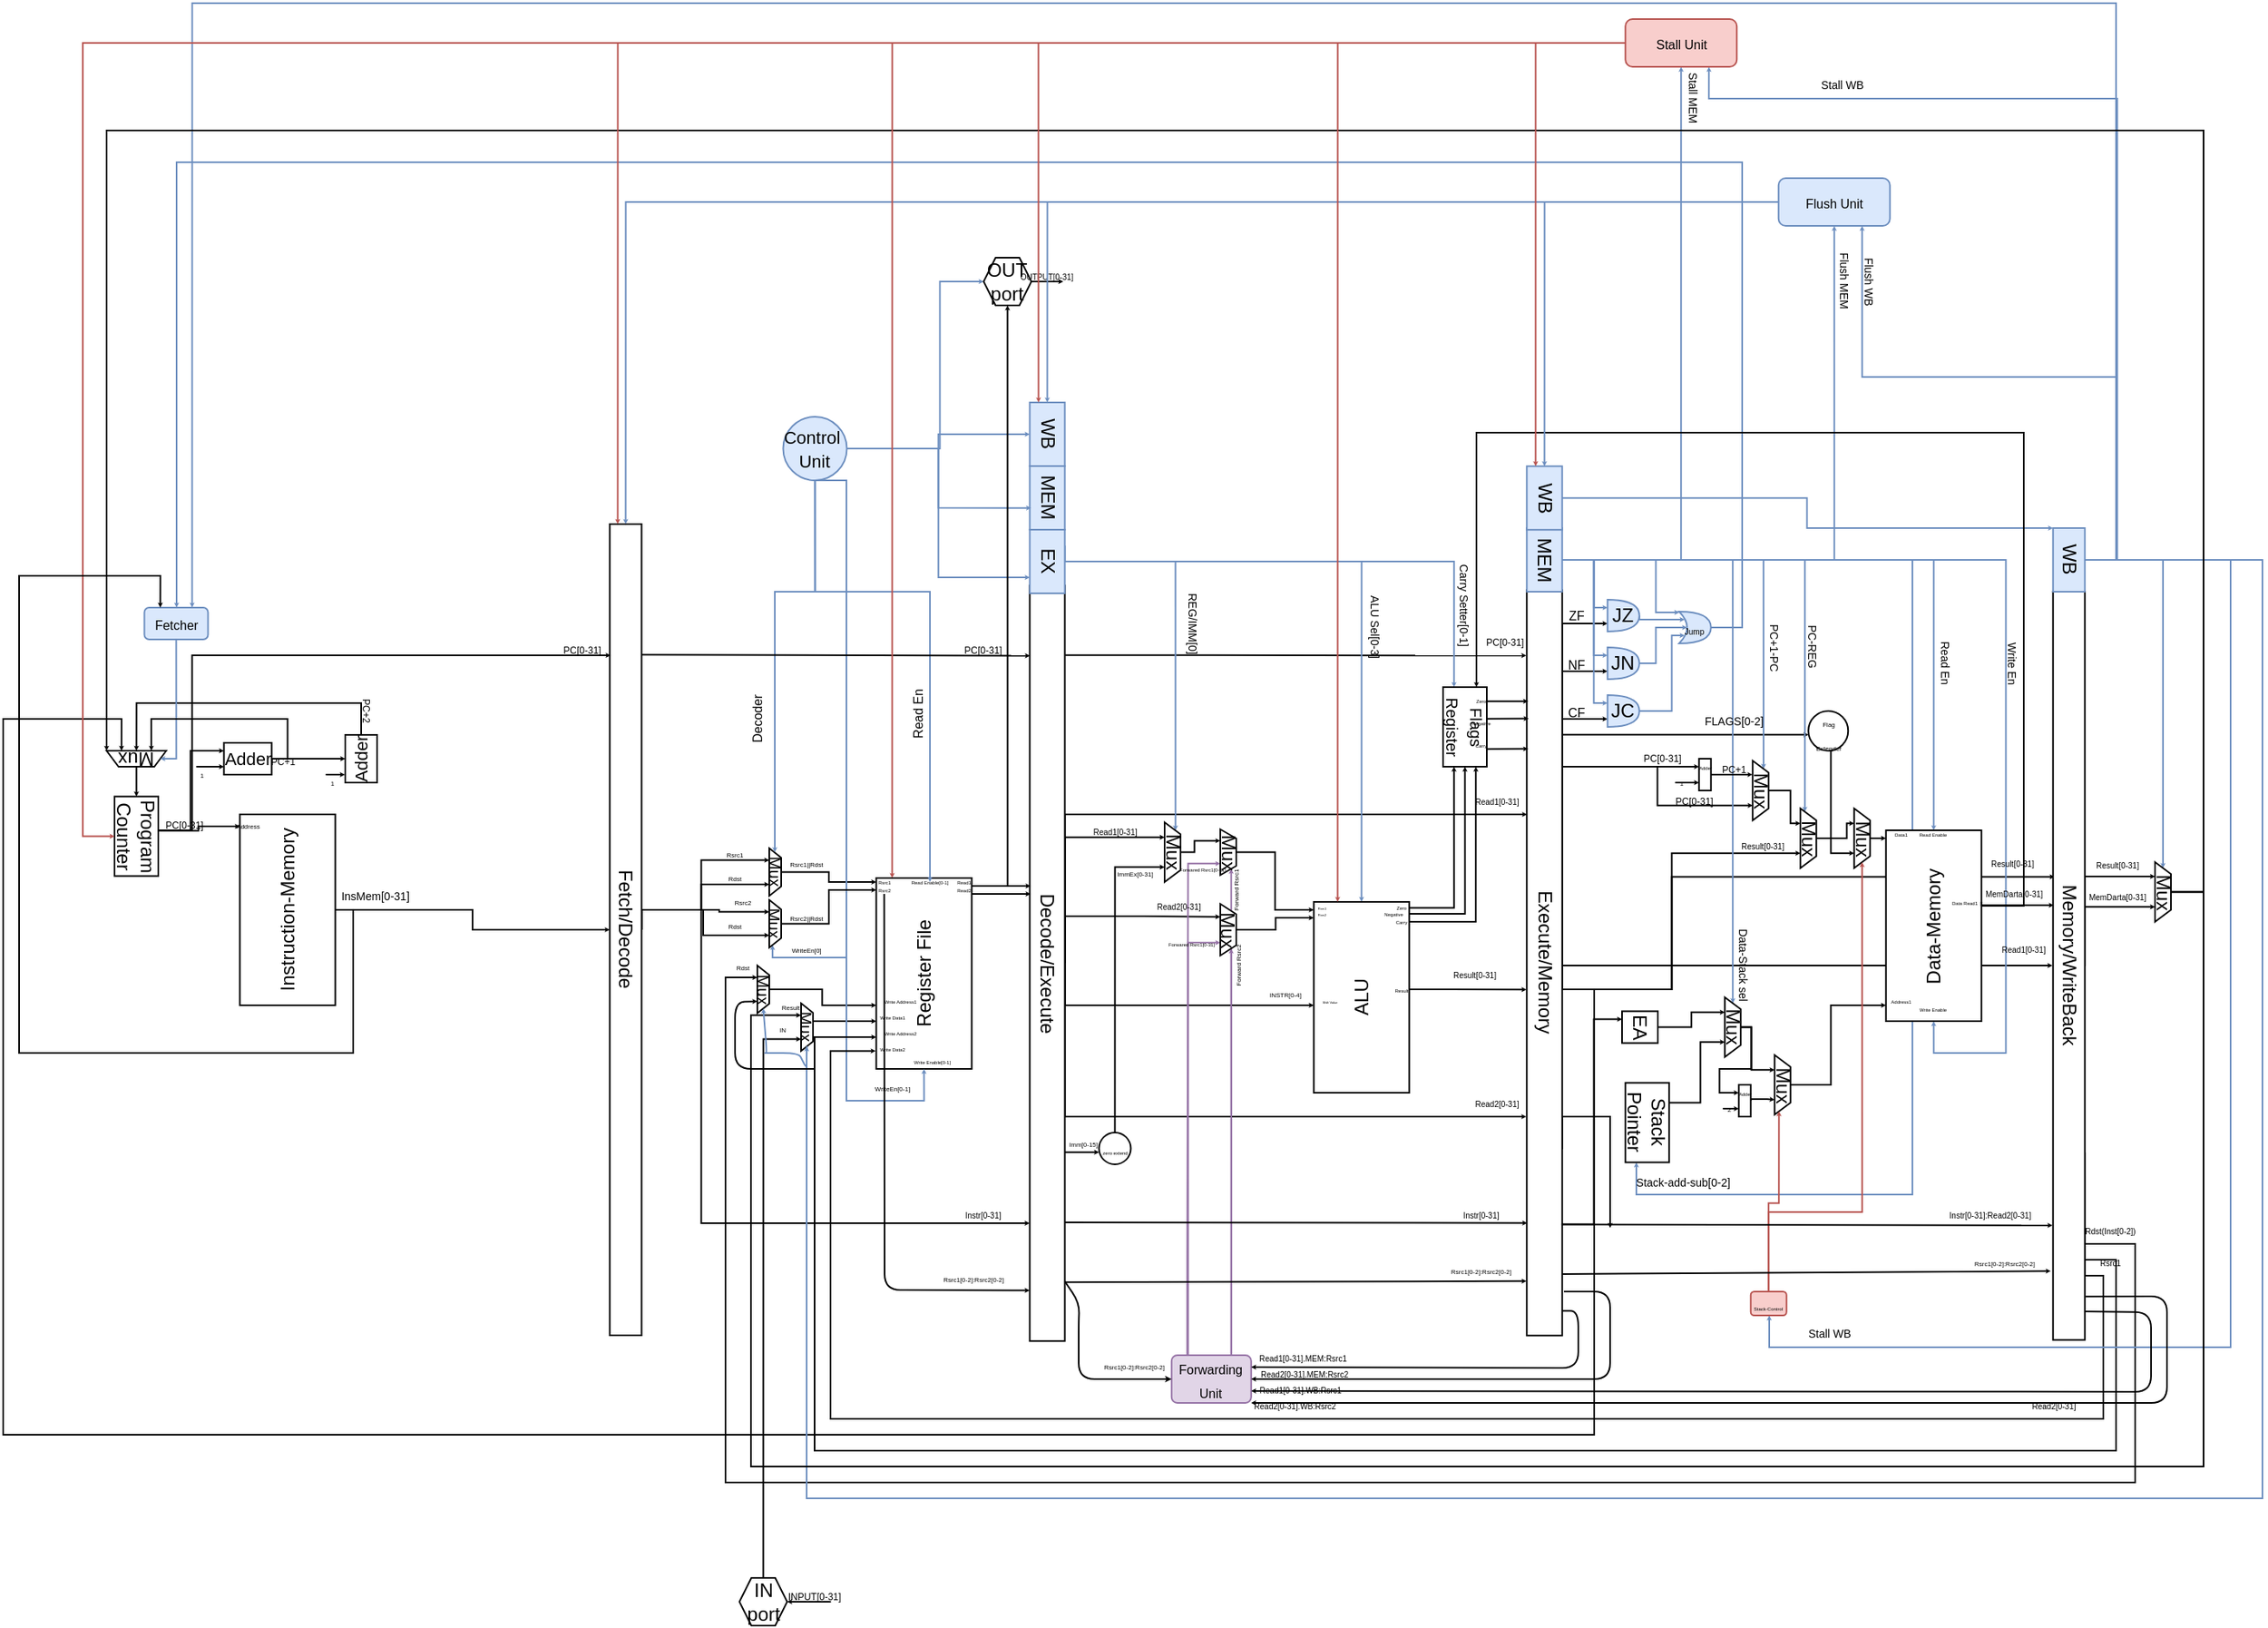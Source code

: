<mxfile version="12.9.7" type="google"><diagram id="oQ7sqmpI2w5KsExA7DrO" name="Page-1"><mxGraphModel dx="1123" dy="710" grid="1" gridSize="10" guides="1" tooltips="1" connect="1" arrows="1" fold="1" page="1" pageScale="1" pageWidth="1920" pageHeight="1200" math="0" shadow="0"><root><mxCell id="0"/><mxCell id="1" parent="0"/><mxCell id="Kr9vNW8PMXmz9duTETcZ-493" value="" style="endArrow=classic;html=1;endSize=0;entryX=0.088;entryY=1.015;entryDx=0;entryDy=0;entryPerimeter=0;exitX=0.092;exitY=-0.013;exitDx=0;exitDy=0;exitPerimeter=0;" parent="1" source="Kr9vNW8PMXmz9duTETcZ-47" target="Kr9vNW8PMXmz9duTETcZ-232" edge="1"><mxGeometry width="50" height="50" relative="1" as="geometry"><mxPoint x="958.75" y="500" as="sourcePoint"/><mxPoint x="1202.902" y="499.995" as="targetPoint"/></mxGeometry></mxCell><mxCell id="Kr9vNW8PMXmz9duTETcZ-260" style="edgeStyle=orthogonalEdgeStyle;rounded=0;orthogonalLoop=1;jettySize=auto;html=1;exitX=0.75;exitY=0;exitDx=0;exitDy=0;entryX=1;entryY=0.25;entryDx=0;entryDy=0;startSize=0;endSize=0;fillColor=#e1d5e7;strokeColor=#9673a6;" parent="1" source="Kr9vNW8PMXmz9duTETcZ-217" target="Kr9vNW8PMXmz9duTETcZ-220" edge="1"><mxGeometry relative="1" as="geometry"><Array as="points"><mxPoint x="1061.75" y="700"/><mxPoint x="1061.75" y="700"/></Array></mxGeometry></mxCell><mxCell id="Kr9vNW8PMXmz9duTETcZ-93" style="edgeStyle=orthogonalEdgeStyle;rounded=0;orthogonalLoop=1;jettySize=auto;html=1;exitX=0.5;exitY=0;exitDx=0;exitDy=0;entryX=0.844;entryY=1.004;entryDx=0;entryDy=0;entryPerimeter=0;startSize=0;endSize=0;" parent="1" source="Kr9vNW8PMXmz9duTETcZ-1" target="Kr9vNW8PMXmz9duTETcZ-47" edge="1"><mxGeometry relative="1" as="geometry"><Array as="points"><mxPoint x="728.75" y="660"/><mxPoint x="728.75" y="857"/></Array></mxGeometry></mxCell><mxCell id="Kr9vNW8PMXmz9duTETcZ-97" style="edgeStyle=orthogonalEdgeStyle;rounded=0;orthogonalLoop=1;jettySize=auto;html=1;exitX=0.5;exitY=0;exitDx=0;exitDy=0;startSize=0;endSize=0;entryX=0.25;entryY=1;entryDx=0;entryDy=0;" parent="1" source="Kr9vNW8PMXmz9duTETcZ-1" target="Kr9vNW8PMXmz9duTETcZ-589" edge="1"><mxGeometry relative="1" as="geometry"><mxPoint x="760" y="660" as="targetPoint"/><Array as="points"><mxPoint x="691" y="660"/><mxPoint x="740" y="660"/><mxPoint x="781" y="661"/></Array></mxGeometry></mxCell><mxCell id="Kr9vNW8PMXmz9duTETcZ-99" style="edgeStyle=orthogonalEdgeStyle;rounded=0;orthogonalLoop=1;jettySize=auto;html=1;exitX=0.5;exitY=0;exitDx=0;exitDy=0;entryX=0.25;entryY=1;entryDx=0;entryDy=0;startSize=0;endSize=0;" parent="1" source="Kr9vNW8PMXmz9duTETcZ-1" target="Kr9vNW8PMXmz9duTETcZ-53" edge="1"><mxGeometry relative="1" as="geometry"><Array as="points"><mxPoint x="728.75" y="660"/><mxPoint x="728.75" y="629"/></Array></mxGeometry></mxCell><mxCell id="Kr9vNW8PMXmz9duTETcZ-100" style="edgeStyle=orthogonalEdgeStyle;rounded=0;orthogonalLoop=1;jettySize=auto;html=1;exitX=0.5;exitY=0;exitDx=0;exitDy=0;entryX=0.75;entryY=1;entryDx=0;entryDy=0;startSize=0;endSize=0;" parent="1" source="Kr9vNW8PMXmz9duTETcZ-1" target="Kr9vNW8PMXmz9duTETcZ-53" edge="1"><mxGeometry relative="1" as="geometry"><Array as="points"><mxPoint x="728.75" y="660"/><mxPoint x="728.75" y="644"/><mxPoint x="771.75" y="644"/></Array></mxGeometry></mxCell><mxCell id="Kr9vNW8PMXmz9duTETcZ-592" style="edgeStyle=orthogonalEdgeStyle;rounded=0;orthogonalLoop=1;jettySize=auto;html=1;exitX=0.5;exitY=0;exitDx=0;exitDy=0;entryX=0.75;entryY=1;entryDx=0;entryDy=0;startSize=0;endSize=0;" parent="1" source="Kr9vNW8PMXmz9duTETcZ-1" target="Kr9vNW8PMXmz9duTETcZ-589" edge="1"><mxGeometry relative="1" as="geometry"><Array as="points"><mxPoint x="691" y="660"/><mxPoint x="730" y="660"/><mxPoint x="730" y="676"/><mxPoint x="772" y="676"/></Array></mxGeometry></mxCell><mxCell id="Kr9vNW8PMXmz9duTETcZ-1" value="Fetch/Decode" style="rounded=0;whiteSpace=wrap;html=1;rotation=90;" parent="1" vertex="1"><mxGeometry x="426.25" y="662.5" width="510" height="20" as="geometry"/></mxCell><mxCell id="Kr9vNW8PMXmz9duTETcZ-2" style="edgeStyle=orthogonalEdgeStyle;rounded=0;jumpSize=0;orthogonalLoop=1;jettySize=auto;html=1;exitX=0.5;exitY=0;exitDx=0;exitDy=0;entryX=0;entryY=0.25;entryDx=0;entryDy=0;startSize=0;endSize=0;" parent="1" source="Kr9vNW8PMXmz9duTETcZ-4" target="Kr9vNW8PMXmz9duTETcZ-8" edge="1"><mxGeometry relative="1" as="geometry"><Array as="points"><mxPoint x="387.75" y="610"/><mxPoint x="407.75" y="610"/><mxPoint x="407.75" y="560"/></Array></mxGeometry></mxCell><mxCell id="Kr9vNW8PMXmz9duTETcZ-22" style="edgeStyle=orthogonalEdgeStyle;rounded=0;orthogonalLoop=1;jettySize=auto;html=1;entryX=0;entryY=0.75;entryDx=0;entryDy=0;endSize=0;startSize=0;exitX=0.429;exitY=-0.008;exitDx=0;exitDy=0;exitPerimeter=0;" parent="1" source="Kr9vNW8PMXmz9duTETcZ-4" target="Kr9vNW8PMXmz9duTETcZ-11" edge="1"><mxGeometry relative="1" as="geometry"><mxPoint x="387.75" y="608" as="sourcePoint"/><Array as="points"><mxPoint x="412.75" y="610"/><mxPoint x="412.75" y="607"/></Array></mxGeometry></mxCell><mxCell id="Kr9vNW8PMXmz9duTETcZ-5" style="edgeStyle=orthogonalEdgeStyle;rounded=0;jumpSize=0;orthogonalLoop=1;jettySize=auto;html=1;exitX=1;exitY=0.5;exitDx=0;exitDy=0;entryX=0.5;entryY=0;entryDx=0;entryDy=0;startSize=0;endSize=0;" parent="1" source="Kr9vNW8PMXmz9duTETcZ-8" target="Kr9vNW8PMXmz9duTETcZ-14" edge="1"><mxGeometry relative="1" as="geometry"/></mxCell><mxCell id="Kr9vNW8PMXmz9duTETcZ-7" style="edgeStyle=orthogonalEdgeStyle;rounded=0;jumpSize=0;orthogonalLoop=1;jettySize=auto;html=1;exitX=0;exitY=0.75;exitDx=0;exitDy=0;startArrow=classic;startFill=1;startSize=0;endArrow=none;endFill=0;endSize=0;" parent="1" source="Kr9vNW8PMXmz9duTETcZ-8" edge="1"><mxGeometry relative="1" as="geometry"><mxPoint x="411.331" y="570" as="targetPoint"/><mxPoint x="411.25" y="590" as="sourcePoint"/></mxGeometry></mxCell><mxCell id="Kr9vNW8PMXmz9duTETcZ-12" style="edgeStyle=orthogonalEdgeStyle;rounded=0;jumpSize=0;orthogonalLoop=1;jettySize=auto;html=1;exitX=1;exitY=0.5;exitDx=0;exitDy=0;entryX=0.5;entryY=1;entryDx=0;entryDy=0;startArrow=none;startFill=0;startSize=0;endArrow=classic;endFill=1;endSize=0;" parent="1" source="Kr9vNW8PMXmz9duTETcZ-14" target="Kr9vNW8PMXmz9duTETcZ-16" edge="1"><mxGeometry relative="1" as="geometry"><Array as="points"><mxPoint x="514.75" y="530"/><mxPoint x="373.75" y="530"/></Array></mxGeometry></mxCell><mxCell id="Kr9vNW8PMXmz9duTETcZ-13" style="edgeStyle=orthogonalEdgeStyle;rounded=0;jumpSize=0;orthogonalLoop=1;jettySize=auto;html=1;startArrow=classic;startFill=1;startSize=0;endArrow=none;endFill=0;endSize=0;" parent="1" edge="1"><mxGeometry relative="1" as="geometry"><mxPoint x="492.75" y="575" as="targetPoint"/><mxPoint x="504.75" y="575" as="sourcePoint"/><Array as="points"><mxPoint x="504.75" y="575"/></Array></mxGeometry></mxCell><mxCell id="Kr9vNW8PMXmz9duTETcZ-14" value="&lt;font style=&quot;font-size: 11px&quot;&gt;Adder&lt;/font&gt;" style="rounded=0;whiteSpace=wrap;html=1;rotation=-90;" parent="1" vertex="1"><mxGeometry x="500" y="555" width="30" height="20" as="geometry"/></mxCell><mxCell id="Kr9vNW8PMXmz9duTETcZ-15" style="edgeStyle=orthogonalEdgeStyle;rounded=0;jumpSize=0;orthogonalLoop=1;jettySize=auto;html=1;exitX=0.5;exitY=0;exitDx=0;exitDy=0;entryX=0;entryY=0.5;entryDx=0;entryDy=0;startSize=0;endSize=0;" parent="1" source="Kr9vNW8PMXmz9duTETcZ-16" target="Kr9vNW8PMXmz9duTETcZ-4" edge="1"><mxGeometry relative="1" as="geometry"/></mxCell><mxCell id="Kr9vNW8PMXmz9duTETcZ-16" value="Mux&lt;br&gt;" style="shape=trapezoid;perimeter=trapezoidPerimeter;whiteSpace=wrap;html=1;rotation=-180;" parent="1" vertex="1"><mxGeometry x="355" y="560" width="37.5" height="10" as="geometry"/></mxCell><mxCell id="Kr9vNW8PMXmz9duTETcZ-17" value="&lt;font style=&quot;font-size: 4px&quot;&gt;1&lt;/font&gt;" style="text;html=1;strokeColor=none;fillColor=none;align=center;verticalAlign=middle;whiteSpace=wrap;rounded=0;" parent="1" vertex="1"><mxGeometry x="411.25" y="570" width="7.5" height="5" as="geometry"/></mxCell><mxCell id="Kr9vNW8PMXmz9duTETcZ-18" value="&lt;font style=&quot;font-size: 4px&quot;&gt;1&lt;/font&gt;" style="text;html=1;strokeColor=none;fillColor=none;align=center;verticalAlign=middle;whiteSpace=wrap;rounded=0;" parent="1" vertex="1"><mxGeometry x="492.5" y="575" width="7.5" height="5" as="geometry"/></mxCell><mxCell id="Kr9vNW8PMXmz9duTETcZ-19" style="edgeStyle=orthogonalEdgeStyle;rounded=0;orthogonalLoop=1;jettySize=auto;html=1;exitX=0.5;exitY=1;exitDx=0;exitDy=0;entryX=0;entryY=0.5;entryDx=0;entryDy=0;startArrow=none;startFill=0;startSize=0;endArrow=classic;endFill=1;endSize=0;fillColor=#dae8fc;strokeColor=#6c8ebf;" parent="1" source="Kr9vNW8PMXmz9duTETcZ-20" target="Kr9vNW8PMXmz9duTETcZ-16" edge="1"><mxGeometry relative="1" as="geometry"><Array as="points"><mxPoint x="398.75" y="565"/></Array></mxGeometry></mxCell><mxCell id="Kr9vNW8PMXmz9duTETcZ-20" value="&lt;font style=&quot;font-size: 8px&quot;&gt;Fetcher&lt;/font&gt;" style="rounded=1;whiteSpace=wrap;html=1;fillColor=#dae8fc;strokeColor=#6c8ebf;" parent="1" vertex="1"><mxGeometry x="378.75" y="470" width="40" height="20" as="geometry"/></mxCell><mxCell id="Kr9vNW8PMXmz9duTETcZ-21" style="edgeStyle=orthogonalEdgeStyle;rounded=0;orthogonalLoop=1;jettySize=auto;html=1;exitX=0.5;exitY=1;exitDx=0;exitDy=0;entryX=0.5;entryY=1;entryDx=0;entryDy=0;endSize=0;" parent="1" source="Kr9vNW8PMXmz9duTETcZ-10" target="Kr9vNW8PMXmz9duTETcZ-1" edge="1"><mxGeometry relative="1" as="geometry"/></mxCell><mxCell id="Kr9vNW8PMXmz9duTETcZ-24" value="" style="group" parent="1" vertex="1" connectable="0"><mxGeometry x="438.75" y="600" width="110" height="120" as="geometry"/></mxCell><mxCell id="Kr9vNW8PMXmz9duTETcZ-9" value="" style="group" parent="Kr9vNW8PMXmz9duTETcZ-24" vertex="1" connectable="0"><mxGeometry width="60" height="120" as="geometry"/></mxCell><object label="Instruction-Memory" placeholders="1" id="Kr9vNW8PMXmz9duTETcZ-10"><mxCell style="rounded=0;whiteSpace=wrap;html=1;rotation=-90;" parent="Kr9vNW8PMXmz9duTETcZ-9" vertex="1"><mxGeometry x="-30" y="30" width="120" height="60" as="geometry"/></mxCell></object><mxCell id="Kr9vNW8PMXmz9duTETcZ-11" value="&lt;font style=&quot;font-size: 4px&quot;&gt;Address&lt;/font&gt;" style="text;html=1;strokeColor=none;fillColor=none;align=center;verticalAlign=middle;whiteSpace=wrap;rounded=0;" parent="Kr9vNW8PMXmz9duTETcZ-9" vertex="1"><mxGeometry width="10" height="10" as="geometry"/></mxCell><mxCell id="Kr9vNW8PMXmz9duTETcZ-23" value="&lt;font style=&quot;font-size: 7px&quot;&gt;InsMem[0-31]&lt;/font&gt;" style="text;html=1;strokeColor=none;fillColor=none;align=center;verticalAlign=middle;whiteSpace=wrap;rounded=0;" parent="Kr9vNW8PMXmz9duTETcZ-24" vertex="1"><mxGeometry x="60" y="40" width="50" height="20" as="geometry"/></mxCell><mxCell id="Kr9vNW8PMXmz9duTETcZ-26" value="" style="group" parent="1" vertex="1" connectable="0"><mxGeometry x="360" y="588.75" width="58.75" height="50" as="geometry"/></mxCell><mxCell id="Kr9vNW8PMXmz9duTETcZ-30" value="" style="group" parent="Kr9vNW8PMXmz9duTETcZ-26" vertex="1" connectable="0"><mxGeometry x="-1.776e-15" width="58.75" height="50" as="geometry"/></mxCell><mxCell id="Kr9vNW8PMXmz9duTETcZ-4" value="Program Counter&lt;br&gt;" style="rounded=0;whiteSpace=wrap;html=1;rotation=90;" parent="Kr9vNW8PMXmz9duTETcZ-30" vertex="1"><mxGeometry x="-11.25" y="11.25" width="50" height="27.5" as="geometry"/></mxCell><mxCell id="Kr9vNW8PMXmz9duTETcZ-25" value="&lt;font style=&quot;font-size: 6px&quot;&gt;PC[0-31]&lt;/font&gt;" style="text;html=1;strokeColor=none;fillColor=none;align=center;verticalAlign=middle;whiteSpace=wrap;rounded=0;" parent="Kr9vNW8PMXmz9duTETcZ-30" vertex="1"><mxGeometry x="28.75" y="11.25" width="30" height="10" as="geometry"/></mxCell><mxCell id="Kr9vNW8PMXmz9duTETcZ-28" value="" style="group" parent="1" vertex="1" connectable="0"><mxGeometry x="428.75" y="555" width="52.5" height="20" as="geometry"/></mxCell><mxCell id="Kr9vNW8PMXmz9duTETcZ-8" value="&lt;font style=&quot;font-size: 11px&quot;&gt;Adder&lt;/font&gt;" style="rounded=0;whiteSpace=wrap;html=1;" parent="Kr9vNW8PMXmz9duTETcZ-28" vertex="1"><mxGeometry width="30" height="20" as="geometry"/></mxCell><mxCell id="Kr9vNW8PMXmz9duTETcZ-27" value="&lt;font style=&quot;font-size: 6px&quot;&gt;PC+1&lt;/font&gt;" style="text;html=1;strokeColor=none;fillColor=none;align=center;verticalAlign=middle;whiteSpace=wrap;rounded=0;" parent="Kr9vNW8PMXmz9duTETcZ-28" vertex="1"><mxGeometry x="22.5" y="5" width="30" height="10" as="geometry"/></mxCell><mxCell id="Kr9vNW8PMXmz9duTETcZ-29" value="&lt;font style=&quot;font-size: 6px&quot;&gt;PC+2&lt;/font&gt;" style="text;html=1;strokeColor=none;fillColor=none;align=center;verticalAlign=middle;whiteSpace=wrap;rounded=0;rotation=90;" parent="1" vertex="1"><mxGeometry x="510" y="530" width="20" height="10" as="geometry"/></mxCell><mxCell id="Kr9vNW8PMXmz9duTETcZ-32" style="edgeStyle=orthogonalEdgeStyle;rounded=0;orthogonalLoop=1;jettySize=auto;html=1;exitX=1;exitY=0.5;exitDx=0;exitDy=0;entryX=0.25;entryY=1;entryDx=0;entryDy=0;startSize=0;endSize=0;" parent="1" source="Kr9vNW8PMXmz9duTETcZ-8" target="Kr9vNW8PMXmz9duTETcZ-16" edge="1"><mxGeometry relative="1" as="geometry"><Array as="points"><mxPoint x="468.75" y="565"/><mxPoint x="468.75" y="540"/><mxPoint x="382.75" y="540"/></Array></mxGeometry></mxCell><mxCell id="Kr9vNW8PMXmz9duTETcZ-243" style="edgeStyle=orthogonalEdgeStyle;rounded=0;orthogonalLoop=1;jettySize=auto;html=1;exitX=0.75;exitY=0;exitDx=0;exitDy=0;entryX=0;entryY=0.616;entryDx=0;entryDy=0;entryPerimeter=0;startSize=0;endSize=0;" parent="1" source="Kr9vNW8PMXmz9duTETcZ-47" target="Kr9vNW8PMXmz9duTETcZ-196" edge="1"><mxGeometry relative="1" as="geometry"/></mxCell><mxCell id="Kr9vNW8PMXmz9duTETcZ-250" style="edgeStyle=orthogonalEdgeStyle;rounded=0;orthogonalLoop=1;jettySize=auto;html=1;exitX=0.5;exitY=0;exitDx=0;exitDy=0;entryX=0.25;entryY=1;entryDx=0;entryDy=0;startSize=0;endSize=0;" parent="1" source="Kr9vNW8PMXmz9duTETcZ-47" target="Kr9vNW8PMXmz9duTETcZ-182" edge="1"><mxGeometry relative="1" as="geometry"><Array as="points"><mxPoint x="957.75" y="614"/></Array></mxGeometry></mxCell><mxCell id="Kr9vNW8PMXmz9duTETcZ-255" style="edgeStyle=orthogonalEdgeStyle;rounded=0;orthogonalLoop=1;jettySize=auto;html=1;exitX=0.5;exitY=0;exitDx=0;exitDy=0;entryX=0.25;entryY=1;entryDx=0;entryDy=0;startSize=0;endSize=0;" parent="1" source="Kr9vNW8PMXmz9duTETcZ-47" target="Kr9vNW8PMXmz9duTETcZ-222" edge="1"><mxGeometry relative="1" as="geometry"><Array as="points"><mxPoint x="957.75" y="664"/><mxPoint x="1005.75" y="664"/></Array></mxGeometry></mxCell><mxCell id="Kr9vNW8PMXmz9duTETcZ-268" style="edgeStyle=orthogonalEdgeStyle;rounded=0;orthogonalLoop=1;jettySize=auto;html=1;exitX=0.5;exitY=0;exitDx=0;exitDy=0;entryX=0;entryY=1;entryDx=0;entryDy=0;startSize=0;endSize=0;" parent="1" source="Kr9vNW8PMXmz9duTETcZ-47" target="Kr9vNW8PMXmz9duTETcZ-210" edge="1"><mxGeometry relative="1" as="geometry"><Array as="points"><mxPoint x="957.75" y="720"/></Array></mxGeometry></mxCell><mxCell id="Kr9vNW8PMXmz9duTETcZ-291" style="edgeStyle=orthogonalEdgeStyle;rounded=0;orthogonalLoop=1;jettySize=auto;html=1;exitX=0.5;exitY=0;exitDx=0;exitDy=0;startSize=0;endSize=0;entryX=0.301;entryY=0.993;entryDx=0;entryDy=0;entryPerimeter=0;" parent="1" source="Kr9vNW8PMXmz9duTETcZ-47" target="Kr9vNW8PMXmz9duTETcZ-232" edge="1"><mxGeometry relative="1" as="geometry"><mxPoint x="1245.75" y="600" as="targetPoint"/><Array as="points"><mxPoint x="956.75" y="600"/></Array></mxGeometry></mxCell><mxCell id="Kr9vNW8PMXmz9duTETcZ-294" style="edgeStyle=orthogonalEdgeStyle;rounded=0;orthogonalLoop=1;jettySize=auto;html=1;exitX=0.5;exitY=0;exitDx=0;exitDy=0;startSize=0;endSize=0;entryX=0.706;entryY=1.016;entryDx=0;entryDy=0;entryPerimeter=0;" parent="1" source="Kr9vNW8PMXmz9duTETcZ-47" target="Kr9vNW8PMXmz9duTETcZ-232" edge="1"><mxGeometry relative="1" as="geometry"><mxPoint x="1238.75" y="789" as="targetPoint"/><Array as="points"><mxPoint x="957.75" y="790"/><mxPoint x="1247.75" y="790"/></Array></mxGeometry></mxCell><mxCell id="Kr9vNW8PMXmz9duTETcZ-47" value="Decode/Execute" style="rounded=0;whiteSpace=wrap;html=1;rotation=90;" parent="1" vertex="1"><mxGeometry x="708.75" y="682.6" width="475" height="22.04" as="geometry"/></mxCell><mxCell id="Kr9vNW8PMXmz9duTETcZ-285" style="edgeStyle=orthogonalEdgeStyle;rounded=0;orthogonalLoop=1;jettySize=auto;html=1;exitX=0.25;exitY=0;exitDx=0;exitDy=0;entryX=0;entryY=0.75;entryDx=0;entryDy=0;startSize=0;endSize=0;fillColor=#dae8fc;strokeColor=#6c8ebf;" parent="1" source="Kr9vNW8PMXmz9duTETcZ-48" target="Kr9vNW8PMXmz9duTETcZ-184" edge="1"><mxGeometry relative="1" as="geometry"><Array as="points"><mxPoint x="957.75" y="441"/><mxPoint x="1201.75" y="441"/></Array></mxGeometry></mxCell><mxCell id="Kr9vNW8PMXmz9duTETcZ-286" style="edgeStyle=orthogonalEdgeStyle;rounded=0;orthogonalLoop=1;jettySize=auto;html=1;exitX=0.5;exitY=0;exitDx=0;exitDy=0;startSize=0;endSize=0;fillColor=#dae8fc;strokeColor=#6c8ebf;" parent="1" source="Kr9vNW8PMXmz9duTETcZ-48" target="Kr9vNW8PMXmz9duTETcZ-209" edge="1"><mxGeometry relative="1" as="geometry"/></mxCell><mxCell id="Kr9vNW8PMXmz9duTETcZ-287" style="edgeStyle=orthogonalEdgeStyle;rounded=0;orthogonalLoop=1;jettySize=auto;html=1;exitX=0.5;exitY=0;exitDx=0;exitDy=0;entryX=0;entryY=0.25;entryDx=0;entryDy=0;startSize=0;endSize=0;fillColor=#dae8fc;strokeColor=#6c8ebf;" parent="1" source="Kr9vNW8PMXmz9duTETcZ-48" target="Kr9vNW8PMXmz9duTETcZ-182" edge="1"><mxGeometry relative="1" as="geometry"/></mxCell><mxCell id="Kr9vNW8PMXmz9duTETcZ-48" value="EX" style="rounded=0;whiteSpace=wrap;html=1;rotation=90;fillColor=#dae8fc;strokeColor=#6c8ebf;" parent="1" vertex="1"><mxGeometry x="926.25" y="430.004" width="40" height="22.041" as="geometry"/></mxCell><mxCell id="Kr9vNW8PMXmz9duTETcZ-49" value="MEM" style="rounded=0;whiteSpace=wrap;html=1;rotation=90;fillColor=#dae8fc;strokeColor=#6c8ebf;" parent="1" vertex="1"><mxGeometry x="926.25" y="390.002" width="40" height="22.041" as="geometry"/></mxCell><mxCell id="Kr9vNW8PMXmz9duTETcZ-50" value="WB" style="rounded=0;whiteSpace=wrap;html=1;rotation=90;fillColor=#dae8fc;strokeColor=#6c8ebf;" parent="1" vertex="1"><mxGeometry x="926.25" y="350.0" width="40" height="22.041" as="geometry"/></mxCell><mxCell id="Kr9vNW8PMXmz9duTETcZ-96" style="edgeStyle=orthogonalEdgeStyle;rounded=0;orthogonalLoop=1;jettySize=auto;html=1;exitX=0.5;exitY=0;exitDx=0;exitDy=0;entryX=0;entryY=0.25;entryDx=0;entryDy=0;startSize=0;endSize=0;" parent="1" source="Kr9vNW8PMXmz9duTETcZ-53" target="Kr9vNW8PMXmz9duTETcZ-81" edge="1"><mxGeometry relative="1" as="geometry"/></mxCell><mxCell id="Kr9vNW8PMXmz9duTETcZ-53" value="&lt;font style=&quot;line-height: 210% ; font-size: 10px&quot;&gt;Mux&lt;/font&gt;" style="shape=trapezoid;perimeter=trapezoidPerimeter;whiteSpace=wrap;html=1;rotation=90;" parent="1" vertex="1"><mxGeometry x="760.25" y="632.5" width="30" height="7.5" as="geometry"/></mxCell><mxCell id="Kr9vNW8PMXmz9duTETcZ-95" style="edgeStyle=orthogonalEdgeStyle;rounded=0;orthogonalLoop=1;jettySize=auto;html=1;exitX=0.5;exitY=0;exitDx=0;exitDy=0;entryX=0;entryY=0;entryDx=0;entryDy=0;startSize=0;endSize=0;" parent="1" source="Kr9vNW8PMXmz9duTETcZ-61" target="Kr9vNW8PMXmz9duTETcZ-73" edge="1"><mxGeometry relative="1" as="geometry"><Array as="points"><mxPoint x="804.75" y="710"/><mxPoint x="804.75" y="720"/></Array></mxGeometry></mxCell><mxCell id="Kr9vNW8PMXmz9duTETcZ-61" value="&lt;font style=&quot;line-height: 210% ; font-size: 10px&quot;&gt;Mux&lt;/font&gt;" style="shape=trapezoid;perimeter=trapezoidPerimeter;whiteSpace=wrap;html=1;rotation=90;" parent="1" vertex="1"><mxGeometry x="752.75" y="706.25" width="30" height="7.5" as="geometry"/></mxCell><mxCell id="Kr9vNW8PMXmz9duTETcZ-63" value="" style="group" parent="1" vertex="1" connectable="0"><mxGeometry x="828.75" y="630" width="70" height="130" as="geometry"/></mxCell><mxCell id="Kr9vNW8PMXmz9duTETcZ-64" value="" style="group" parent="Kr9vNW8PMXmz9duTETcZ-63" vertex="1" connectable="0"><mxGeometry width="70" height="130" as="geometry"/></mxCell><mxCell id="Kr9vNW8PMXmz9duTETcZ-65" value="" style="group" parent="Kr9vNW8PMXmz9duTETcZ-64" vertex="1" connectable="0"><mxGeometry width="70" height="130" as="geometry"/></mxCell><mxCell id="Kr9vNW8PMXmz9duTETcZ-66" value="" style="group" parent="Kr9vNW8PMXmz9duTETcZ-65" vertex="1" connectable="0"><mxGeometry width="70" height="130" as="geometry"/></mxCell><mxCell id="Kr9vNW8PMXmz9duTETcZ-67" value="" style="group" parent="Kr9vNW8PMXmz9duTETcZ-66" vertex="1" connectable="0"><mxGeometry width="70" height="130" as="geometry"/></mxCell><mxCell id="Kr9vNW8PMXmz9duTETcZ-68" value="" style="group" parent="Kr9vNW8PMXmz9duTETcZ-67" vertex="1" connectable="0"><mxGeometry width="70" height="130" as="geometry"/></mxCell><mxCell id="Kr9vNW8PMXmz9duTETcZ-69" value="" style="group" parent="Kr9vNW8PMXmz9duTETcZ-68" vertex="1" connectable="0"><mxGeometry y="7.5" width="70" height="122.5" as="geometry"/></mxCell><mxCell id="Kr9vNW8PMXmz9duTETcZ-70" value="" style="group" parent="Kr9vNW8PMXmz9duTETcZ-69" vertex="1" connectable="0"><mxGeometry x="10.0" y="2.5" width="60" height="120" as="geometry"/></mxCell><mxCell id="Kr9vNW8PMXmz9duTETcZ-71" value="Register File&lt;br&gt;" style="rounded=0;whiteSpace=wrap;html=1;rotation=-90;" parent="Kr9vNW8PMXmz9duTETcZ-70" vertex="1"><mxGeometry x="-30.0" y="30" width="120" height="60" as="geometry"/></mxCell><mxCell id="Kr9vNW8PMXmz9duTETcZ-72" value="&lt;font style=&quot;font-size: 3px&quot;&gt;Write Address1&lt;/font&gt;" style="text;html=1;strokeColor=none;fillColor=none;align=center;verticalAlign=middle;whiteSpace=wrap;rounded=0;" parent="Kr9vNW8PMXmz9duTETcZ-70" vertex="1"><mxGeometry y="70" width="30" height="10" as="geometry"/></mxCell><mxCell id="Kr9vNW8PMXmz9duTETcZ-73" value="&lt;font style=&quot;font-size: 3px&quot;&gt;Write Data1&lt;/font&gt;" style="text;html=1;strokeColor=none;fillColor=none;align=center;verticalAlign=middle;whiteSpace=wrap;rounded=0;" parent="Kr9vNW8PMXmz9duTETcZ-70" vertex="1"><mxGeometry x="3.553e-15" y="80" width="20" height="10" as="geometry"/></mxCell><mxCell id="Kr9vNW8PMXmz9duTETcZ-74" value="&lt;font&gt;&lt;font style=&quot;font-size: 3px&quot;&gt;Write Address2&lt;/font&gt;&lt;br&gt;&lt;/font&gt;" style="text;html=1;strokeColor=none;fillColor=none;align=center;verticalAlign=middle;whiteSpace=wrap;rounded=0;" parent="Kr9vNW8PMXmz9duTETcZ-70" vertex="1"><mxGeometry y="90" width="30" height="10" as="geometry"/></mxCell><mxCell id="Kr9vNW8PMXmz9duTETcZ-75" value="&lt;font style=&quot;font-size: 3px&quot;&gt;Write Data2&lt;/font&gt;" style="text;html=1;strokeColor=none;fillColor=none;align=center;verticalAlign=middle;whiteSpace=wrap;rounded=0;" parent="Kr9vNW8PMXmz9duTETcZ-70" vertex="1"><mxGeometry x="3.553e-15" y="100" width="20" height="10" as="geometry"/></mxCell><mxCell id="Kr9vNW8PMXmz9duTETcZ-76" value="&lt;span style=&quot;font-size: 3px&quot;&gt;Write Enable[0-1]&lt;/span&gt;" style="text;html=1;strokeColor=none;fillColor=none;align=center;verticalAlign=middle;whiteSpace=wrap;rounded=0;" parent="Kr9vNW8PMXmz9duTETcZ-70" vertex="1"><mxGeometry x="20" y="110" width="30" height="5" as="geometry"/></mxCell><mxCell id="Kr9vNW8PMXmz9duTETcZ-77" value="&lt;font style=&quot;font-size: 3px&quot;&gt;Read1&lt;/font&gt;" style="text;html=1;strokeColor=none;fillColor=none;align=center;verticalAlign=middle;whiteSpace=wrap;rounded=0;" parent="Kr9vNW8PMXmz9duTETcZ-69" vertex="1"><mxGeometry x="60" y="-2.5" width="10" height="10" as="geometry"/></mxCell><mxCell id="Kr9vNW8PMXmz9duTETcZ-78" value="&lt;font style=&quot;font-size: 3px&quot;&gt;Read2&lt;/font&gt;" style="text;html=1;strokeColor=none;fillColor=none;align=center;verticalAlign=middle;whiteSpace=wrap;rounded=0;" parent="Kr9vNW8PMXmz9duTETcZ-69" vertex="1"><mxGeometry x="60" y="2.5" width="10" height="10" as="geometry"/></mxCell><mxCell id="Kr9vNW8PMXmz9duTETcZ-79" value="&lt;span style=&quot;font-size: 3px&quot;&gt;Read Enable[0-1]&lt;/span&gt;" style="text;html=1;strokeColor=none;fillColor=none;align=center;verticalAlign=middle;whiteSpace=wrap;rounded=0;" parent="Kr9vNW8PMXmz9duTETcZ-69" vertex="1"><mxGeometry x="27.5" width="32.5" height="5" as="geometry"/></mxCell><mxCell id="Kr9vNW8PMXmz9duTETcZ-80" value="&lt;font style=&quot;font-size: 3px&quot;&gt;Rsrc1&lt;/font&gt;" style="text;html=1;strokeColor=none;fillColor=none;align=center;verticalAlign=middle;whiteSpace=wrap;rounded=0;" parent="Kr9vNW8PMXmz9duTETcZ-68" vertex="1"><mxGeometry x="10" y="10" width="10" as="geometry"/></mxCell><mxCell id="Kr9vNW8PMXmz9duTETcZ-81" value="&lt;font style=&quot;font-size: 3px&quot;&gt;Rsrc2&lt;/font&gt;" style="text;html=1;strokeColor=none;fillColor=none;align=center;verticalAlign=middle;whiteSpace=wrap;rounded=0;" parent="Kr9vNW8PMXmz9duTETcZ-68" vertex="1"><mxGeometry x="10" y="10" width="10" height="10" as="geometry"/></mxCell><mxCell id="Kr9vNW8PMXmz9duTETcZ-94" style="edgeStyle=orthogonalEdgeStyle;rounded=0;orthogonalLoop=1;jettySize=auto;html=1;exitX=0.5;exitY=0;exitDx=0;exitDy=0;startSize=0;endSize=0;entryX=0;entryY=0;entryDx=0;entryDy=0;" parent="1" source="Kr9vNW8PMXmz9duTETcZ-85" target="Kr9vNW8PMXmz9duTETcZ-74" edge="1"><mxGeometry relative="1" as="geometry"><mxPoint x="838.75" y="740" as="targetPoint"/><Array as="points"><mxPoint x="798.75" y="730"/></Array></mxGeometry></mxCell><mxCell id="Kr9vNW8PMXmz9duTETcZ-85" value="&lt;font style=&quot;line-height: 210% ; font-size: 10px&quot;&gt;Mux&lt;/font&gt;" style="shape=trapezoid;perimeter=trapezoidPerimeter;whiteSpace=wrap;html=1;rotation=90;" parent="1" vertex="1"><mxGeometry x="780.25" y="730" width="30" height="7.5" as="geometry"/></mxCell><mxCell id="Kr9vNW8PMXmz9duTETcZ-98" value="&lt;font style=&quot;font-size: 4px&quot;&gt;Rsrc1||Rdst&lt;/font&gt;" style="text;html=1;strokeColor=none;fillColor=none;align=center;verticalAlign=middle;whiteSpace=wrap;rounded=0;" parent="1" vertex="1"><mxGeometry x="775.25" y="618.75" width="40" height="20" as="geometry"/></mxCell><mxCell id="Kr9vNW8PMXmz9duTETcZ-101" style="edgeStyle=orthogonalEdgeStyle;rounded=0;orthogonalLoop=1;jettySize=auto;html=1;exitX=1;exitY=0.5;exitDx=0;exitDy=0;startArrow=classic;startFill=1;startSize=0;endArrow=none;endFill=0;endSize=0;" parent="1" source="Kr9vNW8PMXmz9duTETcZ-102" edge="1"><mxGeometry relative="1" as="geometry"><mxPoint x="810.25" y="1095" as="targetPoint"/></mxGeometry></mxCell><mxCell id="Kr9vNW8PMXmz9duTETcZ-103" style="edgeStyle=orthogonalEdgeStyle;rounded=0;orthogonalLoop=1;jettySize=auto;html=1;exitX=0.5;exitY=0;exitDx=0;exitDy=0;startSize=0;endSize=0;entryX=0.75;entryY=1;entryDx=0;entryDy=0;" parent="1" source="Kr9vNW8PMXmz9duTETcZ-102" target="Kr9vNW8PMXmz9duTETcZ-85" edge="1"><mxGeometry relative="1" as="geometry"><mxPoint x="775.75" y="737.143" as="targetPoint"/></mxGeometry></mxCell><mxCell id="Kr9vNW8PMXmz9duTETcZ-102" value="IN port" style="shape=hexagon;perimeter=hexagonPerimeter2;whiteSpace=wrap;html=1;" parent="1" vertex="1"><mxGeometry x="752.75" y="1080" width="30" height="30" as="geometry"/></mxCell><mxCell id="Kr9vNW8PMXmz9duTETcZ-105" value="&lt;font style=&quot;font-size: 6px&quot;&gt;INPUT[0-31]&lt;/font&gt;" style="text;html=1;strokeColor=none;fillColor=none;align=center;verticalAlign=middle;whiteSpace=wrap;rounded=0;" parent="1" vertex="1"><mxGeometry x="780.25" y="1080" width="40" height="20" as="geometry"/></mxCell><mxCell id="Kr9vNW8PMXmz9duTETcZ-107" style="edgeStyle=orthogonalEdgeStyle;rounded=0;orthogonalLoop=1;jettySize=auto;html=1;exitX=1;exitY=0.5;exitDx=0;exitDy=0;entryX=0.5;entryY=1;entryDx=0;entryDy=0;startSize=0;endSize=0;fillColor=#dae8fc;strokeColor=#6c8ebf;" parent="1" source="Kr9vNW8PMXmz9duTETcZ-106" target="Kr9vNW8PMXmz9duTETcZ-50" edge="1"><mxGeometry relative="1" as="geometry"/></mxCell><mxCell id="Kr9vNW8PMXmz9duTETcZ-108" style="edgeStyle=orthogonalEdgeStyle;rounded=0;orthogonalLoop=1;jettySize=auto;html=1;exitX=1;exitY=0.5;exitDx=0;exitDy=0;entryX=0.658;entryY=0.961;entryDx=0;entryDy=0;entryPerimeter=0;startSize=0;endSize=0;fillColor=#dae8fc;strokeColor=#6c8ebf;" parent="1" source="Kr9vNW8PMXmz9duTETcZ-106" target="Kr9vNW8PMXmz9duTETcZ-49" edge="1"><mxGeometry relative="1" as="geometry"/></mxCell><mxCell id="Kr9vNW8PMXmz9duTETcZ-110" style="edgeStyle=orthogonalEdgeStyle;rounded=0;orthogonalLoop=1;jettySize=auto;html=1;exitX=1;exitY=0.5;exitDx=0;exitDy=0;entryX=0.75;entryY=1;entryDx=0;entryDy=0;startSize=0;endSize=0;fillColor=#dae8fc;strokeColor=#6c8ebf;" parent="1" source="Kr9vNW8PMXmz9duTETcZ-106" target="Kr9vNW8PMXmz9duTETcZ-48" edge="1"><mxGeometry relative="1" as="geometry"/></mxCell><mxCell id="Kr9vNW8PMXmz9duTETcZ-120" style="edgeStyle=orthogonalEdgeStyle;rounded=0;orthogonalLoop=1;jettySize=auto;html=1;exitX=1;exitY=0.5;exitDx=0;exitDy=0;entryX=0;entryY=0.5;entryDx=0;entryDy=0;startSize=0;endSize=0;fillColor=#dae8fc;strokeColor=#6c8ebf;" parent="1" source="Kr9vNW8PMXmz9duTETcZ-106" target="Kr9vNW8PMXmz9duTETcZ-111" edge="1"><mxGeometry relative="1" as="geometry"><Array as="points"><mxPoint x="878.75" y="370"/><mxPoint x="878.75" y="265"/></Array></mxGeometry></mxCell><mxCell id="Kr9vNW8PMXmz9duTETcZ-584" style="edgeStyle=orthogonalEdgeStyle;rounded=0;orthogonalLoop=1;jettySize=auto;html=1;exitX=0.5;exitY=1;exitDx=0;exitDy=0;entryX=0.5;entryY=1;entryDx=0;entryDy=0;startSize=0;endSize=0;fillColor=#dae8fc;strokeColor=#6c8ebf;" parent="1" source="Kr9vNW8PMXmz9duTETcZ-106" target="Kr9vNW8PMXmz9duTETcZ-79" edge="1"><mxGeometry relative="1" as="geometry"><Array as="points"><mxPoint x="800" y="460"/><mxPoint x="873" y="460"/></Array></mxGeometry></mxCell><mxCell id="Kr9vNW8PMXmz9duTETcZ-585" style="edgeStyle=orthogonalEdgeStyle;rounded=0;orthogonalLoop=1;jettySize=auto;html=1;exitX=0.5;exitY=1;exitDx=0;exitDy=0;entryX=0;entryY=0.25;entryDx=0;entryDy=0;startSize=0;endSize=0;fillColor=#dae8fc;strokeColor=#6c8ebf;" parent="1" source="Kr9vNW8PMXmz9duTETcZ-106" target="Kr9vNW8PMXmz9duTETcZ-98" edge="1"><mxGeometry relative="1" as="geometry"><Array as="points"><mxPoint x="800" y="460"/><mxPoint x="775" y="460"/><mxPoint x="775" y="624"/></Array></mxGeometry></mxCell><mxCell id="Kr9vNW8PMXmz9duTETcZ-597" style="edgeStyle=orthogonalEdgeStyle;rounded=0;orthogonalLoop=1;jettySize=auto;html=1;exitX=0.5;exitY=1;exitDx=0;exitDy=0;startSize=0;endSize=0;entryX=0;entryY=0.5;entryDx=0;entryDy=0;fillColor=#dae8fc;strokeColor=#6c8ebf;" parent="1" source="Kr9vNW8PMXmz9duTETcZ-106" target="Kr9vNW8PMXmz9duTETcZ-71" edge="1"><mxGeometry relative="1" as="geometry"><mxPoint x="870" y="771.905" as="targetPoint"/><Array as="points"><mxPoint x="820" y="390"/><mxPoint x="820" y="780"/><mxPoint x="869" y="780"/></Array></mxGeometry></mxCell><mxCell id="Kr9vNW8PMXmz9duTETcZ-598" style="edgeStyle=orthogonalEdgeStyle;rounded=0;orthogonalLoop=1;jettySize=auto;html=1;exitX=0.5;exitY=1;exitDx=0;exitDy=0;entryX=1;entryY=0.75;entryDx=0;entryDy=0;startSize=0;endSize=0;fillColor=#dae8fc;strokeColor=#6c8ebf;" parent="1" source="Kr9vNW8PMXmz9duTETcZ-106" target="Kr9vNW8PMXmz9duTETcZ-589" edge="1"><mxGeometry relative="1" as="geometry"><Array as="points"><mxPoint x="820" y="390"/><mxPoint x="820" y="690"/><mxPoint x="774" y="690"/></Array></mxGeometry></mxCell><mxCell id="Kr9vNW8PMXmz9duTETcZ-106" value="&lt;font style=&quot;font-size: 11px&quot;&gt;Control&amp;nbsp;&lt;br&gt;Unit&lt;/font&gt;" style="ellipse;whiteSpace=wrap;html=1;aspect=fixed;fillColor=#dae8fc;strokeColor=#6c8ebf;" parent="1" vertex="1"><mxGeometry x="780.25" y="350" width="40" height="40" as="geometry"/></mxCell><mxCell id="Kr9vNW8PMXmz9duTETcZ-113" style="edgeStyle=orthogonalEdgeStyle;rounded=0;orthogonalLoop=1;jettySize=auto;html=1;exitX=1;exitY=0.5;exitDx=0;exitDy=0;startSize=0;endSize=0;" parent="1" source="Kr9vNW8PMXmz9duTETcZ-111" edge="1"><mxGeometry relative="1" as="geometry"><mxPoint x="956.25" y="265.056" as="targetPoint"/></mxGeometry></mxCell><mxCell id="Kr9vNW8PMXmz9duTETcZ-111" value="OUT port" style="shape=hexagon;perimeter=hexagonPerimeter2;whiteSpace=wrap;html=1;" parent="1" vertex="1"><mxGeometry x="906.25" y="250" width="30" height="30" as="geometry"/></mxCell><mxCell id="Kr9vNW8PMXmz9duTETcZ-114" value="&lt;font style=&quot;font-size: 5px&quot;&gt;OUTPUT[0-31]&lt;/font&gt;" style="text;html=1;strokeColor=none;fillColor=none;align=center;verticalAlign=middle;whiteSpace=wrap;rounded=0;" parent="1" vertex="1"><mxGeometry x="926.25" y="250" width="40" height="20" as="geometry"/></mxCell><mxCell id="Kr9vNW8PMXmz9duTETcZ-115" style="edgeStyle=orthogonalEdgeStyle;rounded=0;orthogonalLoop=1;jettySize=auto;html=1;exitX=1;exitY=0.5;exitDx=0;exitDy=0;startSize=0;endSize=0;entryX=0.5;entryY=1;entryDx=0;entryDy=0;" parent="1" source="Kr9vNW8PMXmz9duTETcZ-78" target="Kr9vNW8PMXmz9duTETcZ-111" edge="1"><mxGeometry relative="1" as="geometry"><mxPoint x="918.75" y="280" as="targetPoint"/></mxGeometry></mxCell><mxCell id="Kr9vNW8PMXmz9duTETcZ-118" style="edgeStyle=orthogonalEdgeStyle;rounded=0;orthogonalLoop=1;jettySize=auto;html=1;exitX=1;exitY=1;exitDx=0;exitDy=0;startSize=0;endSize=0;" parent="1" source="Kr9vNW8PMXmz9duTETcZ-78" edge="1"><mxGeometry relative="1" as="geometry"><mxPoint x="935.75" y="650" as="targetPoint"/></mxGeometry></mxCell><mxCell id="Kr9vNW8PMXmz9duTETcZ-119" style="edgeStyle=orthogonalEdgeStyle;rounded=0;orthogonalLoop=1;jettySize=auto;html=1;exitX=1;exitY=0.5;exitDx=0;exitDy=0;startSize=0;endSize=0;" parent="1" source="Kr9vNW8PMXmz9duTETcZ-78" edge="1"><mxGeometry relative="1" as="geometry"><mxPoint x="935.75" y="645" as="targetPoint"/></mxGeometry></mxCell><mxCell id="Kr9vNW8PMXmz9duTETcZ-179" value="&lt;font style=&quot;font-size: 2px&quot;&gt;Rsrc2&lt;br&gt;&lt;/font&gt;" style="text;html=1;strokeColor=none;fillColor=none;align=center;verticalAlign=middle;whiteSpace=wrap;rounded=0;" parent="1" vertex="1"><mxGeometry x="1113.75" y="655" width="10" height="10" as="geometry"/></mxCell><mxCell id="Kr9vNW8PMXmz9duTETcZ-180" value="&lt;font style=&quot;font-size: 2px&quot;&gt;Rsrc1&lt;/font&gt;" style="text;html=1;strokeColor=none;fillColor=none;align=center;verticalAlign=middle;whiteSpace=wrap;rounded=0;" parent="1" vertex="1"><mxGeometry x="1113.75" y="652.5" width="10" height="7.5" as="geometry"/></mxCell><mxCell id="Kr9vNW8PMXmz9duTETcZ-252" style="edgeStyle=orthogonalEdgeStyle;rounded=0;orthogonalLoop=1;jettySize=auto;html=1;exitX=0.5;exitY=0;exitDx=0;exitDy=0;entryX=0.25;entryY=1;entryDx=0;entryDy=0;startSize=0;endSize=0;" parent="1" source="Kr9vNW8PMXmz9duTETcZ-182" target="Kr9vNW8PMXmz9duTETcZ-220" edge="1"><mxGeometry relative="1" as="geometry"><Array as="points"><mxPoint x="1038.75" y="624"/><mxPoint x="1038.75" y="617"/></Array></mxGeometry></mxCell><mxCell id="Kr9vNW8PMXmz9duTETcZ-182" value="Mux&lt;br&gt;" style="shape=trapezoid;perimeter=trapezoidPerimeter;whiteSpace=wrap;html=1;rotation=90;" parent="1" vertex="1"><mxGeometry x="1006.25" y="618.75" width="37.5" height="10" as="geometry"/></mxCell><mxCell id="Kr9vNW8PMXmz9duTETcZ-183" value="" style="group" parent="1" vertex="1" connectable="0"><mxGeometry x="1195" y="520" width="28.75" height="50" as="geometry"/></mxCell><mxCell id="Kr9vNW8PMXmz9duTETcZ-184" value="&lt;font style=&quot;font-size: 10px&quot;&gt;Flags Register&lt;/font&gt;" style="rounded=0;whiteSpace=wrap;html=1;rotation=90;" parent="Kr9vNW8PMXmz9duTETcZ-183" vertex="1"><mxGeometry x="-11.25" y="11.25" width="50" height="27.5" as="geometry"/></mxCell><mxCell id="Kr9vNW8PMXmz9duTETcZ-185" value="&lt;font style=&quot;font-size: 3px&quot;&gt;Zero&lt;/font&gt;" style="text;html=1;strokeColor=none;fillColor=none;align=center;verticalAlign=middle;whiteSpace=wrap;rounded=0;" parent="Kr9vNW8PMXmz9duTETcZ-183" vertex="1"><mxGeometry x="18.75" y="1.25" width="10" height="10" as="geometry"/></mxCell><mxCell id="Kr9vNW8PMXmz9duTETcZ-186" value="&lt;font style=&quot;font-size: 3px&quot;&gt;Negative&lt;/font&gt;" style="text;html=1;strokeColor=none;fillColor=none;align=center;verticalAlign=middle;whiteSpace=wrap;rounded=0;" parent="Kr9vNW8PMXmz9duTETcZ-183" vertex="1"><mxGeometry x="18.75" y="15" width="10" height="10" as="geometry"/></mxCell><mxCell id="Kr9vNW8PMXmz9duTETcZ-187" value="&lt;font style=&quot;font-size: 3px&quot;&gt;Carry&lt;/font&gt;" style="text;html=1;strokeColor=none;fillColor=none;align=center;verticalAlign=middle;whiteSpace=wrap;rounded=0;" parent="Kr9vNW8PMXmz9duTETcZ-183" vertex="1"><mxGeometry x="18.75" y="28.75" width="10" height="10" as="geometry"/></mxCell><mxCell id="Kr9vNW8PMXmz9duTETcZ-246" style="edgeStyle=orthogonalEdgeStyle;rounded=0;orthogonalLoop=1;jettySize=auto;html=1;exitX=0.5;exitY=0;exitDx=0;exitDy=0;entryX=0.75;entryY=1;entryDx=0;entryDy=0;startSize=0;endSize=0;" parent="1" source="Kr9vNW8PMXmz9duTETcZ-196" target="Kr9vNW8PMXmz9duTETcZ-182" edge="1"><mxGeometry relative="1" as="geometry"/></mxCell><mxCell id="Kr9vNW8PMXmz9duTETcZ-196" value="&lt;font style=&quot;font-size: 3px&quot;&gt;zero extend&lt;/font&gt;" style="ellipse;whiteSpace=wrap;html=1;" parent="1" vertex="1"><mxGeometry x="978.75" y="800" width="20" height="20" as="geometry"/></mxCell><mxCell id="Kr9vNW8PMXmz9duTETcZ-198" value="" style="group" parent="1" vertex="1" connectable="0"><mxGeometry x="1113.75" y="651.25" width="60" height="123.75" as="geometry"/></mxCell><mxCell id="Kr9vNW8PMXmz9duTETcZ-199" value="" style="group" parent="Kr9vNW8PMXmz9duTETcZ-198" vertex="1" connectable="0"><mxGeometry width="60" height="123.75" as="geometry"/></mxCell><mxCell id="Kr9vNW8PMXmz9duTETcZ-200" value="" style="group" parent="Kr9vNW8PMXmz9duTETcZ-199" vertex="1" connectable="0"><mxGeometry width="60" height="123.75" as="geometry"/></mxCell><mxCell id="Kr9vNW8PMXmz9duTETcZ-201" value="" style="group" parent="Kr9vNW8PMXmz9duTETcZ-200" vertex="1" connectable="0"><mxGeometry y="1.25" width="60" height="122.5" as="geometry"/></mxCell><mxCell id="Kr9vNW8PMXmz9duTETcZ-202" value="&lt;font style=&quot;font-size: 2px&quot;&gt;Zero&lt;/font&gt;" style="text;html=1;strokeColor=none;fillColor=none;align=center;verticalAlign=middle;whiteSpace=wrap;rounded=0;" parent="Kr9vNW8PMXmz9duTETcZ-201" vertex="1"><mxGeometry x="50" width="10" height="7.5" as="geometry"/></mxCell><mxCell id="Kr9vNW8PMXmz9duTETcZ-203" value="&lt;font style=&quot;font-size: 2px&quot;&gt;Negative&lt;/font&gt;" style="text;html=1;strokeColor=none;fillColor=none;align=center;verticalAlign=middle;whiteSpace=wrap;rounded=0;" parent="Kr9vNW8PMXmz9duTETcZ-201" vertex="1"><mxGeometry x="50" y="3.75" width="10" height="7.5" as="geometry"/></mxCell><mxCell id="Kr9vNW8PMXmz9duTETcZ-204" value="&lt;span style=&quot;font-size: 2px&quot;&gt;Carry&lt;/span&gt;" style="text;html=1;strokeColor=none;fillColor=none;align=center;verticalAlign=middle;whiteSpace=wrap;rounded=0;" parent="Kr9vNW8PMXmz9duTETcZ-201" vertex="1"><mxGeometry x="50" y="7.5" width="10" height="7.5" as="geometry"/></mxCell><mxCell id="Kr9vNW8PMXmz9duTETcZ-205" value="" style="group" parent="Kr9vNW8PMXmz9duTETcZ-201" vertex="1" connectable="0"><mxGeometry x="-3.553e-15" y="2.5" width="60.0" height="120" as="geometry"/></mxCell><mxCell id="Kr9vNW8PMXmz9duTETcZ-206" value="&lt;font style=&quot;font-size: 2px&quot;&gt;Result&lt;/font&gt;" style="text;html=1;strokeColor=none;fillColor=none;align=center;verticalAlign=middle;whiteSpace=wrap;rounded=0;" parent="Kr9vNW8PMXmz9duTETcZ-205" vertex="1"><mxGeometry x="50" y="50" width="10" height="10" as="geometry"/></mxCell><mxCell id="Kr9vNW8PMXmz9duTETcZ-207" value="" style="group" parent="Kr9vNW8PMXmz9duTETcZ-205" vertex="1" connectable="0"><mxGeometry width="60.0" height="120" as="geometry"/></mxCell><mxCell id="Kr9vNW8PMXmz9duTETcZ-208" value="" style="group" parent="Kr9vNW8PMXmz9duTETcZ-207" vertex="1" connectable="0"><mxGeometry width="60.0" height="120" as="geometry"/></mxCell><mxCell id="Kr9vNW8PMXmz9duTETcZ-209" value="ALU&lt;br&gt;" style="rounded=0;whiteSpace=wrap;html=1;rotation=-90;" parent="Kr9vNW8PMXmz9duTETcZ-208" vertex="1"><mxGeometry x="-30.0" y="30" width="120" height="60" as="geometry"/></mxCell><mxCell id="Kr9vNW8PMXmz9duTETcZ-210" value="&lt;font style=&quot;font-size: 2px&quot;&gt;Shift Value&lt;/font&gt;" style="text;html=1;strokeColor=none;fillColor=none;align=center;verticalAlign=middle;whiteSpace=wrap;rounded=0;" parent="Kr9vNW8PMXmz9duTETcZ-208" vertex="1"><mxGeometry y="55" width="20" height="10" as="geometry"/></mxCell><mxCell id="Kr9vNW8PMXmz9duTETcZ-211" value="&lt;font style=&quot;font-size: 3px&quot;&gt;Negative&lt;/font&gt;" style="text;html=1;strokeColor=none;fillColor=none;align=center;verticalAlign=middle;whiteSpace=wrap;rounded=0;" parent="Kr9vNW8PMXmz9duTETcZ-208" vertex="1"><mxGeometry x="40" width="20" height="10" as="geometry"/></mxCell><mxCell id="Kr9vNW8PMXmz9duTETcZ-212" value="&lt;font style=&quot;font-size: 3px&quot;&gt;Result&lt;/font&gt;" style="text;html=1;strokeColor=none;fillColor=none;align=center;verticalAlign=middle;whiteSpace=wrap;rounded=0;" parent="Kr9vNW8PMXmz9duTETcZ-208" vertex="1"><mxGeometry x="50" y="50" width="10" height="5" as="geometry"/></mxCell><mxCell id="Kr9vNW8PMXmz9duTETcZ-213" value="&lt;font style=&quot;font-size: 3px&quot;&gt;Carry&lt;/font&gt;" style="text;html=1;strokeColor=none;fillColor=none;align=center;verticalAlign=middle;whiteSpace=wrap;rounded=0;" parent="Kr9vNW8PMXmz9duTETcZ-208" vertex="1"><mxGeometry x="50" y="10" width="10" as="geometry"/></mxCell><mxCell id="Kr9vNW8PMXmz9duTETcZ-214" value="&lt;font style=&quot;font-size: 3px&quot;&gt;Zero&lt;/font&gt;" style="text;html=1;strokeColor=none;fillColor=none;align=center;verticalAlign=middle;whiteSpace=wrap;rounded=0;" parent="Kr9vNW8PMXmz9duTETcZ-201" vertex="1"><mxGeometry x="50" y="-1.25" width="10" height="10" as="geometry"/></mxCell><mxCell id="Kr9vNW8PMXmz9duTETcZ-215" value="&lt;font style=&quot;font-size: 2px&quot;&gt;Rsrc1&lt;/font&gt;" style="text;html=1;strokeColor=none;fillColor=none;align=center;verticalAlign=middle;whiteSpace=wrap;rounded=0;" parent="Kr9vNW8PMXmz9duTETcZ-200" vertex="1"><mxGeometry width="10" height="10" as="geometry"/></mxCell><mxCell id="Kr9vNW8PMXmz9duTETcZ-216" value="&lt;font style=&quot;font-size: 2px&quot;&gt;Rsrc2&lt;/font&gt;" style="text;html=1;strokeColor=none;fillColor=none;align=center;verticalAlign=middle;whiteSpace=wrap;rounded=0;" parent="Kr9vNW8PMXmz9duTETcZ-200" vertex="1"><mxGeometry y="3.75" width="10" height="10" as="geometry"/></mxCell><mxCell id="Kr9vNW8PMXmz9duTETcZ-257" style="edgeStyle=orthogonalEdgeStyle;rounded=0;orthogonalLoop=1;jettySize=auto;html=1;exitX=0.25;exitY=0;exitDx=0;exitDy=0;entryX=0.75;entryY=1;entryDx=0;entryDy=0;startSize=0;endSize=0;fillColor=#e1d5e7;strokeColor=#9673a6;" parent="1" source="Kr9vNW8PMXmz9duTETcZ-217" target="Kr9vNW8PMXmz9duTETcZ-222" edge="1"><mxGeometry relative="1" as="geometry"><Array as="points"><mxPoint x="1034.75" y="940"/><mxPoint x="1034.75" y="681"/></Array></mxGeometry></mxCell><mxCell id="Kr9vNW8PMXmz9duTETcZ-258" style="edgeStyle=orthogonalEdgeStyle;rounded=0;orthogonalLoop=1;jettySize=auto;html=1;exitX=0.196;exitY=0.004;exitDx=0;exitDy=0;entryX=0.75;entryY=1;entryDx=0;entryDy=0;startSize=0;endSize=0;fillColor=#e1d5e7;strokeColor=#9673a6;exitPerimeter=0;" parent="1" source="Kr9vNW8PMXmz9duTETcZ-217" target="Kr9vNW8PMXmz9duTETcZ-220" edge="1"><mxGeometry relative="1" as="geometry"><Array as="points"><mxPoint x="1033.75" y="880"/><mxPoint x="1034.75" y="880"/><mxPoint x="1034.75" y="631"/></Array></mxGeometry></mxCell><mxCell id="Kr9vNW8PMXmz9duTETcZ-259" style="edgeStyle=orthogonalEdgeStyle;rounded=0;orthogonalLoop=1;jettySize=auto;html=1;exitX=0.75;exitY=0;exitDx=0;exitDy=0;entryX=1;entryY=0.25;entryDx=0;entryDy=0;startSize=0;endSize=0;fillColor=#e1d5e7;strokeColor=#9673a6;" parent="1" source="Kr9vNW8PMXmz9duTETcZ-217" target="Kr9vNW8PMXmz9duTETcZ-222" edge="1"><mxGeometry relative="1" as="geometry"/></mxCell><mxCell id="Kr9vNW8PMXmz9duTETcZ-217" value="&lt;font style=&quot;font-size: 8px&quot;&gt;Forwarding&lt;br&gt;Unit&lt;/font&gt;" style="rounded=1;whiteSpace=wrap;html=1;arcSize=12;fillColor=#e1d5e7;strokeColor=#9673a6;" parent="1" vertex="1"><mxGeometry x="1024.38" y="940" width="50" height="30" as="geometry"/></mxCell><mxCell id="Kr9vNW8PMXmz9duTETcZ-254" style="edgeStyle=orthogonalEdgeStyle;rounded=0;orthogonalLoop=1;jettySize=auto;html=1;exitX=0.5;exitY=0;exitDx=0;exitDy=0;entryX=0;entryY=0.5;entryDx=0;entryDy=0;startSize=0;endSize=0;" parent="1" source="Kr9vNW8PMXmz9duTETcZ-220" target="Kr9vNW8PMXmz9duTETcZ-216" edge="1"><mxGeometry relative="1" as="geometry"/></mxCell><mxCell id="Kr9vNW8PMXmz9duTETcZ-220" value="Mux&lt;br&gt;" style="shape=trapezoid;perimeter=trapezoidPerimeter;whiteSpace=wrap;html=1;rotation=90;" parent="1" vertex="1"><mxGeometry x="1045.63" y="618.75" width="28.75" height="10" as="geometry"/></mxCell><mxCell id="Kr9vNW8PMXmz9duTETcZ-253" style="edgeStyle=orthogonalEdgeStyle;rounded=0;orthogonalLoop=1;jettySize=auto;html=1;exitX=0.5;exitY=0;exitDx=0;exitDy=0;entryX=0;entryY=1;entryDx=0;entryDy=0;startSize=0;endSize=0;" parent="1" source="Kr9vNW8PMXmz9duTETcZ-222" target="Kr9vNW8PMXmz9duTETcZ-216" edge="1"><mxGeometry relative="1" as="geometry"><Array as="points"><mxPoint x="1089.75" y="672"/><mxPoint x="1089.75" y="665"/></Array></mxGeometry></mxCell><mxCell id="Kr9vNW8PMXmz9duTETcZ-222" value="Mux&lt;br&gt;" style="shape=trapezoid;perimeter=trapezoidPerimeter;whiteSpace=wrap;html=1;rotation=90;" parent="1" vertex="1"><mxGeometry x="1043.75" y="667.5" width="32.5" height="10" as="geometry"/></mxCell><mxCell id="Kr9vNW8PMXmz9duTETcZ-502" style="edgeStyle=orthogonalEdgeStyle;rounded=0;orthogonalLoop=1;jettySize=auto;html=1;exitX=0.25;exitY=0;exitDx=0;exitDy=0;entryX=0;entryY=0.75;entryDx=0;entryDy=0;entryPerimeter=0;startSize=0;endSize=0;" parent="1" source="Kr9vNW8PMXmz9duTETcZ-232" target="Kr9vNW8PMXmz9duTETcZ-409" edge="1"><mxGeometry relative="1" as="geometry"><Array as="points"><mxPoint x="1269.75" y="540"/></Array></mxGeometry></mxCell><mxCell id="Kr9vNW8PMXmz9duTETcZ-503" style="edgeStyle=orthogonalEdgeStyle;rounded=0;orthogonalLoop=1;jettySize=auto;html=1;exitX=0.25;exitY=0;exitDx=0;exitDy=0;entryX=0;entryY=0.75;entryDx=0;entryDy=0;entryPerimeter=0;startSize=0;endSize=0;" parent="1" source="Kr9vNW8PMXmz9duTETcZ-232" target="Kr9vNW8PMXmz9duTETcZ-415" edge="1"><mxGeometry relative="1" as="geometry"><Array as="points"><mxPoint x="1269.75" y="510"/></Array></mxGeometry></mxCell><mxCell id="Kr9vNW8PMXmz9duTETcZ-504" style="edgeStyle=orthogonalEdgeStyle;rounded=0;orthogonalLoop=1;jettySize=auto;html=1;exitX=0.25;exitY=0;exitDx=0;exitDy=0;entryX=0;entryY=0.75;entryDx=0;entryDy=0;entryPerimeter=0;startSize=0;endSize=0;" parent="1" source="Kr9vNW8PMXmz9duTETcZ-232" target="Kr9vNW8PMXmz9duTETcZ-413" edge="1"><mxGeometry relative="1" as="geometry"><Array as="points"><mxPoint x="1269.75" y="480"/></Array></mxGeometry></mxCell><mxCell id="Kr9vNW8PMXmz9duTETcZ-511" style="edgeStyle=orthogonalEdgeStyle;rounded=0;orthogonalLoop=1;jettySize=auto;html=1;exitX=0.25;exitY=0;exitDx=0;exitDy=0;startSize=0;endSize=0;entryX=0;entryY=0.25;entryDx=0;entryDy=0;" parent="1" source="Kr9vNW8PMXmz9duTETcZ-232" target="Kr9vNW8PMXmz9duTETcZ-453" edge="1"><mxGeometry relative="1" as="geometry"><mxPoint x="1298.75" y="576.01" as="targetPoint"/><Array as="points"><mxPoint x="1269.75" y="570"/></Array></mxGeometry></mxCell><mxCell id="Kr9vNW8PMXmz9duTETcZ-513" style="edgeStyle=orthogonalEdgeStyle;rounded=0;orthogonalLoop=1;jettySize=auto;html=1;exitX=0.25;exitY=0;exitDx=0;exitDy=0;entryX=0.75;entryY=1;entryDx=0;entryDy=0;startSize=0;endSize=0;" parent="1" source="Kr9vNW8PMXmz9duTETcZ-232" target="Kr9vNW8PMXmz9duTETcZ-451" edge="1"><mxGeometry relative="1" as="geometry"><Array as="points"><mxPoint x="1269.75" y="570"/><mxPoint x="1329.75" y="570"/><mxPoint x="1329.75" y="594"/></Array></mxGeometry></mxCell><mxCell id="Kr9vNW8PMXmz9duTETcZ-515" style="edgeStyle=orthogonalEdgeStyle;rounded=0;orthogonalLoop=1;jettySize=auto;html=1;exitX=0.5;exitY=0;exitDx=0;exitDy=0;entryX=0.75;entryY=1;entryDx=0;entryDy=0;startSize=0;endSize=0;" parent="1" source="Kr9vNW8PMXmz9duTETcZ-232" target="Kr9vNW8PMXmz9duTETcZ-433" edge="1"><mxGeometry relative="1" as="geometry"><Array as="points"><mxPoint x="1269.75" y="710"/><mxPoint x="1338.75" y="710"/><mxPoint x="1338.75" y="624"/></Array></mxGeometry></mxCell><mxCell id="Kr9vNW8PMXmz9duTETcZ-522" style="edgeStyle=orthogonalEdgeStyle;rounded=0;orthogonalLoop=1;jettySize=auto;html=1;exitX=0.25;exitY=0;exitDx=0;exitDy=0;startSize=0;endSize=0;entryX=0.003;entryY=0.596;entryDx=0;entryDy=0;entryPerimeter=0;" parent="1" source="Kr9vNW8PMXmz9duTETcZ-232" target="Kr9vNW8PMXmz9duTETcZ-524" edge="1"><mxGeometry relative="1" as="geometry"><mxPoint x="1408.75" y="550" as="targetPoint"/><Array as="points"><mxPoint x="1269.75" y="550"/></Array></mxGeometry></mxCell><mxCell id="Kr9vNW8PMXmz9duTETcZ-533" style="edgeStyle=orthogonalEdgeStyle;rounded=0;orthogonalLoop=1;jettySize=auto;html=1;exitX=0.5;exitY=0;exitDx=0;exitDy=0;entryX=0.381;entryY=0.948;entryDx=0;entryDy=0;entryPerimeter=0;startSize=0;endSize=0;" parent="1" source="Kr9vNW8PMXmz9duTETcZ-232" target="Kr9vNW8PMXmz9duTETcZ-400" edge="1"><mxGeometry relative="1" as="geometry"><Array as="points"><mxPoint x="1269.75" y="710"/><mxPoint x="1338.75" y="710"/><mxPoint x="1338.75" y="639"/></Array></mxGeometry></mxCell><mxCell id="Kr9vNW8PMXmz9duTETcZ-541" style="edgeStyle=orthogonalEdgeStyle;rounded=0;orthogonalLoop=1;jettySize=auto;html=1;exitX=0.851;exitY=-0.004;exitDx=0;exitDy=0;startSize=0;endSize=0;entryX=0.25;entryY=1;entryDx=0;entryDy=0;exitPerimeter=0;" parent="1" source="Kr9vNW8PMXmz9duTETcZ-232" target="Kr9vNW8PMXmz9duTETcZ-422" edge="1"><mxGeometry relative="1" as="geometry"><mxPoint x="1298.75" y="750" as="targetPoint"/><Array as="points"><mxPoint x="1289.75" y="858"/><mxPoint x="1289.75" y="729"/></Array></mxGeometry></mxCell><mxCell id="Kr9vNW8PMXmz9duTETcZ-582" style="edgeStyle=orthogonalEdgeStyle;rounded=0;orthogonalLoop=1;jettySize=auto;html=1;exitX=0.5;exitY=0;exitDx=0;exitDy=0;startSize=0;endSize=0;entryX=0.75;entryY=1;entryDx=0;entryDy=0;" parent="1" source="Kr9vNW8PMXmz9duTETcZ-232" target="Kr9vNW8PMXmz9duTETcZ-16" edge="1"><mxGeometry relative="1" as="geometry"><mxPoint x="1020" y="1070" as="targetPoint"/><Array as="points"><mxPoint x="1270" y="710"/><mxPoint x="1290" y="710"/><mxPoint x="1290" y="990"/><mxPoint x="290" y="990"/><mxPoint x="290" y="540"/><mxPoint x="364" y="540"/></Array></mxGeometry></mxCell><mxCell id="Kr9vNW8PMXmz9duTETcZ-617" style="edgeStyle=orthogonalEdgeStyle;rounded=0;orthogonalLoop=1;jettySize=auto;html=1;exitX=0.75;exitY=0;exitDx=0;exitDy=0;startSize=0;endSize=0;" parent="1" source="Kr9vNW8PMXmz9duTETcZ-232" edge="1"><mxGeometry relative="1" as="geometry"><mxPoint x="1300" y="860" as="targetPoint"/><Array as="points"><mxPoint x="1270" y="790"/><mxPoint x="1300" y="790"/></Array></mxGeometry></mxCell><mxCell id="BeVv3IKcSBye8yzQBqG7-1" style="edgeStyle=orthogonalEdgeStyle;rounded=0;orthogonalLoop=1;jettySize=auto;html=1;exitX=0.25;exitY=0;exitDx=0;exitDy=0;startSize=0;endSize=0;" edge="1" parent="1" source="Kr9vNW8PMXmz9duTETcZ-232"><mxGeometry relative="1" as="geometry"><mxPoint x="1578" y="695" as="targetPoint"/><Array as="points"><mxPoint x="1270" y="695"/><mxPoint x="1578" y="695"/></Array></mxGeometry></mxCell><mxCell id="Kr9vNW8PMXmz9duTETcZ-232" value="Execute/Memory" style="rounded=0;whiteSpace=wrap;html=1;rotation=90;" parent="1" vertex="1"><mxGeometry x="1024.38" y="682.16" width="468.75" height="22.23" as="geometry"/></mxCell><mxCell id="Kr9vNW8PMXmz9duTETcZ-498" style="edgeStyle=orthogonalEdgeStyle;rounded=0;orthogonalLoop=1;jettySize=auto;html=1;exitX=0.5;exitY=0;exitDx=0;exitDy=0;entryX=0.008;entryY=0.044;entryDx=0;entryDy=0;entryPerimeter=0;startSize=0;endSize=0;fillColor=#dae8fc;strokeColor=#6c8ebf;" parent="1" source="Kr9vNW8PMXmz9duTETcZ-236" target="Kr9vNW8PMXmz9duTETcZ-417" edge="1"><mxGeometry relative="1" as="geometry"><mxPoint x="1298.37" y="440" as="targetPoint"/><Array as="points"><mxPoint x="1328.75" y="440"/><mxPoint x="1328.75" y="473"/><mxPoint x="1343.75" y="473"/></Array></mxGeometry></mxCell><mxCell id="Kr9vNW8PMXmz9duTETcZ-505" style="edgeStyle=orthogonalEdgeStyle;rounded=0;orthogonalLoop=1;jettySize=auto;html=1;exitX=0.5;exitY=0;exitDx=0;exitDy=0;entryX=0;entryY=0.25;entryDx=0;entryDy=0;entryPerimeter=0;startSize=0;endSize=0;fillColor=#dae8fc;strokeColor=#6c8ebf;" parent="1" source="Kr9vNW8PMXmz9duTETcZ-236" target="Kr9vNW8PMXmz9duTETcZ-413" edge="1"><mxGeometry relative="1" as="geometry"/></mxCell><mxCell id="Kr9vNW8PMXmz9duTETcZ-506" style="edgeStyle=orthogonalEdgeStyle;rounded=0;orthogonalLoop=1;jettySize=auto;html=1;exitX=0.5;exitY=0;exitDx=0;exitDy=0;entryX=0;entryY=0.25;entryDx=0;entryDy=0;entryPerimeter=0;startSize=0;endSize=0;fillColor=#dae8fc;strokeColor=#6c8ebf;" parent="1" source="Kr9vNW8PMXmz9duTETcZ-236" target="Kr9vNW8PMXmz9duTETcZ-415" edge="1"><mxGeometry relative="1" as="geometry"><Array as="points"><mxPoint x="1289.75" y="440"/><mxPoint x="1289.75" y="500"/></Array></mxGeometry></mxCell><mxCell id="Kr9vNW8PMXmz9duTETcZ-507" style="edgeStyle=orthogonalEdgeStyle;rounded=0;orthogonalLoop=1;jettySize=auto;html=1;exitX=0.5;exitY=0;exitDx=0;exitDy=0;entryX=0;entryY=0.25;entryDx=0;entryDy=0;entryPerimeter=0;startSize=0;endSize=0;fillColor=#dae8fc;strokeColor=#6c8ebf;" parent="1" source="Kr9vNW8PMXmz9duTETcZ-236" target="Kr9vNW8PMXmz9duTETcZ-409" edge="1"><mxGeometry relative="1" as="geometry"><Array as="points"><mxPoint x="1289.75" y="440"/><mxPoint x="1289.75" y="530"/></Array></mxGeometry></mxCell><mxCell id="Kr9vNW8PMXmz9duTETcZ-527" style="edgeStyle=orthogonalEdgeStyle;rounded=0;orthogonalLoop=1;jettySize=auto;html=1;exitX=0.5;exitY=0;exitDx=0;exitDy=0;startSize=0;endSize=0;entryX=0;entryY=0.25;entryDx=0;entryDy=0;fillColor=#dae8fc;strokeColor=#6c8ebf;" parent="1" source="Kr9vNW8PMXmz9duTETcZ-236" target="Kr9vNW8PMXmz9duTETcZ-451" edge="1"><mxGeometry relative="1" as="geometry"><mxPoint x="1398.75" y="520" as="targetPoint"/></mxGeometry></mxCell><mxCell id="Kr9vNW8PMXmz9duTETcZ-528" style="edgeStyle=orthogonalEdgeStyle;rounded=0;orthogonalLoop=1;jettySize=auto;html=1;exitX=0.5;exitY=0;exitDx=0;exitDy=0;entryX=0;entryY=0.75;entryDx=0;entryDy=0;startSize=0;endSize=0;fillColor=#dae8fc;strokeColor=#6c8ebf;" parent="1" source="Kr9vNW8PMXmz9duTETcZ-236" target="Kr9vNW8PMXmz9duTETcZ-433" edge="1"><mxGeometry relative="1" as="geometry"/></mxCell><mxCell id="Kr9vNW8PMXmz9duTETcZ-531" style="edgeStyle=orthogonalEdgeStyle;rounded=0;orthogonalLoop=1;jettySize=auto;html=1;exitX=0.5;exitY=0;exitDx=0;exitDy=0;startSize=0;endSize=0;fillColor=#dae8fc;strokeColor=#6c8ebf;" parent="1" source="Kr9vNW8PMXmz9duTETcZ-236" target="Kr9vNW8PMXmz9duTETcZ-471" edge="1"><mxGeometry relative="1" as="geometry"/></mxCell><mxCell id="Kr9vNW8PMXmz9duTETcZ-532" style="edgeStyle=orthogonalEdgeStyle;rounded=0;orthogonalLoop=1;jettySize=auto;html=1;exitX=0.5;exitY=0;exitDx=0;exitDy=0;entryX=0.5;entryY=1;entryDx=0;entryDy=0;startSize=0;endSize=0;fillColor=#dae8fc;strokeColor=#6c8ebf;" parent="1" source="Kr9vNW8PMXmz9duTETcZ-236" target="Kr9vNW8PMXmz9duTETcZ-475" edge="1"><mxGeometry relative="1" as="geometry"><Array as="points"><mxPoint x="1548.75" y="440"/><mxPoint x="1548.75" y="750"/><mxPoint x="1503.75" y="750"/></Array></mxGeometry></mxCell><mxCell id="Kr9vNW8PMXmz9duTETcZ-538" style="edgeStyle=orthogonalEdgeStyle;rounded=0;orthogonalLoop=1;jettySize=auto;html=1;exitX=0.5;exitY=0;exitDx=0;exitDy=0;entryX=0;entryY=0.5;entryDx=0;entryDy=0;startSize=0;endSize=0;fillColor=#dae8fc;strokeColor=#6c8ebf;" parent="1" source="Kr9vNW8PMXmz9duTETcZ-236" target="Kr9vNW8PMXmz9duTETcZ-425" edge="1"><mxGeometry relative="1" as="geometry"/></mxCell><mxCell id="Kr9vNW8PMXmz9duTETcZ-561" style="edgeStyle=orthogonalEdgeStyle;rounded=0;orthogonalLoop=1;jettySize=auto;html=1;exitX=0.5;exitY=0;exitDx=0;exitDy=0;entryX=0.5;entryY=1;entryDx=0;entryDy=0;startSize=0;endSize=0;fillColor=#dae8fc;strokeColor=#6c8ebf;" parent="1" source="Kr9vNW8PMXmz9duTETcZ-236" target="Kr9vNW8PMXmz9duTETcZ-559" edge="1"><mxGeometry relative="1" as="geometry"/></mxCell><mxCell id="Kr9vNW8PMXmz9duTETcZ-569" style="edgeStyle=orthogonalEdgeStyle;rounded=0;orthogonalLoop=1;jettySize=auto;html=1;exitX=0.5;exitY=0;exitDx=0;exitDy=0;entryX=0.5;entryY=1;entryDx=0;entryDy=0;startSize=0;endSize=0;fillColor=#dae8fc;strokeColor=#6c8ebf;" parent="1" source="Kr9vNW8PMXmz9duTETcZ-236" target="Kr9vNW8PMXmz9duTETcZ-567" edge="1"><mxGeometry relative="1" as="geometry"/></mxCell><mxCell id="Kr9vNW8PMXmz9duTETcZ-612" style="edgeStyle=orthogonalEdgeStyle;rounded=0;orthogonalLoop=1;jettySize=auto;html=1;exitX=0.5;exitY=0;exitDx=0;exitDy=0;entryX=1;entryY=0.75;entryDx=0;entryDy=0;startSize=0;endSize=0;fillColor=#dae8fc;strokeColor=#6c8ebf;" parent="1" source="Kr9vNW8PMXmz9duTETcZ-236" target="Kr9vNW8PMXmz9duTETcZ-419" edge="1"><mxGeometry relative="1" as="geometry"><Array as="points"><mxPoint x="1490" y="440"/><mxPoint x="1490" y="839"/><mxPoint x="1316" y="839"/></Array></mxGeometry></mxCell><mxCell id="Kr9vNW8PMXmz9duTETcZ-236" value="MEM" style="rounded=0;whiteSpace=wrap;html=1;rotation=90;fillColor=#dae8fc;strokeColor=#6c8ebf;" parent="1" vertex="1"><mxGeometry x="1238.75" y="428.886" width="40" height="22.222" as="geometry"/></mxCell><mxCell id="Kr9vNW8PMXmz9duTETcZ-497" style="edgeStyle=orthogonalEdgeStyle;rounded=0;orthogonalLoop=1;jettySize=auto;html=1;exitX=0.5;exitY=0;exitDx=0;exitDy=0;entryX=0;entryY=1;entryDx=0;entryDy=0;startSize=0;endSize=0;fillColor=#dae8fc;strokeColor=#6c8ebf;" parent="1" source="Kr9vNW8PMXmz9duTETcZ-237" target="Kr9vNW8PMXmz9duTETcZ-401" edge="1"><mxGeometry relative="1" as="geometry"><Array as="points"><mxPoint x="1423.75" y="401"/><mxPoint x="1423.75" y="420"/></Array></mxGeometry></mxCell><mxCell id="Kr9vNW8PMXmz9duTETcZ-237" value="WB" style="rounded=0;whiteSpace=wrap;html=1;rotation=90;fillColor=#dae8fc;strokeColor=#6c8ebf;" parent="1" vertex="1"><mxGeometry x="1238.75" y="390.001" width="40" height="22.222" as="geometry"/></mxCell><mxCell id="Kr9vNW8PMXmz9duTETcZ-244" value="&lt;font style=&quot;font-size: 4px&quot;&gt;Imm[0-15]&lt;/font&gt;" style="text;html=1;strokeColor=none;fillColor=none;align=center;verticalAlign=middle;whiteSpace=wrap;rounded=0;" parent="1" vertex="1"><mxGeometry x="958.75" y="800" width="20" height="10" as="geometry"/></mxCell><mxCell id="Kr9vNW8PMXmz9duTETcZ-247" value="&lt;font style=&quot;font-size: 4px&quot;&gt;ImmEx[0-31]&lt;/font&gt;" style="text;html=1;strokeColor=none;fillColor=none;align=center;verticalAlign=middle;whiteSpace=wrap;rounded=0;rotation=0;" parent="1" vertex="1"><mxGeometry x="983.75" y="632.5" width="35" height="5" as="geometry"/></mxCell><mxCell id="Kr9vNW8PMXmz9duTETcZ-251" value="&lt;font style=&quot;font-size: 5px&quot;&gt;Read1[0-31]&lt;/font&gt;" style="text;html=1;strokeColor=none;fillColor=none;align=center;verticalAlign=middle;whiteSpace=wrap;rounded=0;" parent="1" vertex="1"><mxGeometry x="968.75" y="598.75" width="40" height="20" as="geometry"/></mxCell><mxCell id="Kr9vNW8PMXmz9duTETcZ-256" value="&lt;font style=&quot;font-size: 5px&quot;&gt;Read2[0-31]&lt;/font&gt;" style="text;html=1;strokeColor=none;fillColor=none;align=center;verticalAlign=middle;whiteSpace=wrap;rounded=0;" parent="1" vertex="1"><mxGeometry x="1008.75" y="646.25" width="40" height="20" as="geometry"/></mxCell><mxCell id="Kr9vNW8PMXmz9duTETcZ-261" value="&lt;font style=&quot;font-size: 3px&quot;&gt;Forwared Rsrc1[0-31]&lt;/font&gt;" style="text;html=1;strokeColor=none;fillColor=none;align=center;verticalAlign=middle;whiteSpace=wrap;rounded=0;rotation=0;" parent="1" vertex="1"><mxGeometry x="1024.38" y="623.75" width="40.01" height="16.25" as="geometry"/></mxCell><mxCell id="Kr9vNW8PMXmz9duTETcZ-263" value="&lt;font style=&quot;font-size: 3px&quot;&gt;Forwared Rsrc1[0-31]&lt;/font&gt;" style="text;html=1;strokeColor=none;fillColor=none;align=center;verticalAlign=middle;whiteSpace=wrap;rounded=0;rotation=0;" parent="1" vertex="1"><mxGeometry x="1018.75" y="677.5" width="35.63" height="2.5" as="geometry"/></mxCell><mxCell id="Kr9vNW8PMXmz9duTETcZ-264" value="&lt;font style=&quot;font-size: 4px&quot;&gt;Forward Rsrc1&lt;/font&gt;" style="text;html=1;strokeColor=none;fillColor=none;align=center;verticalAlign=middle;whiteSpace=wrap;rounded=0;rotation=-90;" parent="1" vertex="1"><mxGeometry x="1041.88" y="641.25" width="40" height="12.5" as="geometry"/></mxCell><mxCell id="Kr9vNW8PMXmz9duTETcZ-265" value="&lt;font style=&quot;font-size: 4px&quot;&gt;Forward Rsrc2&lt;/font&gt;" style="text;html=1;strokeColor=none;fillColor=none;align=center;verticalAlign=middle;whiteSpace=wrap;rounded=0;rotation=-90;" parent="1" vertex="1"><mxGeometry x="1043.75" y="688.75" width="40" height="12.5" as="geometry"/></mxCell><mxCell id="Kr9vNW8PMXmz9duTETcZ-269" value="&lt;font style=&quot;font-size: 4px&quot;&gt;INSTR[0-4]&lt;/font&gt;" style="text;html=1;strokeColor=none;fillColor=none;align=center;verticalAlign=middle;whiteSpace=wrap;rounded=0;" parent="1" vertex="1"><mxGeometry x="1076.25" y="701.25" width="40" height="20" as="geometry"/></mxCell><mxCell id="Kr9vNW8PMXmz9duTETcZ-270" value="&lt;span style=&quot;font-size: 5px&quot;&gt;Instr[0-31]&lt;/span&gt;" style="text;html=1;strokeColor=none;fillColor=none;align=center;verticalAlign=middle;whiteSpace=wrap;rounded=0;" parent="1" vertex="1"><mxGeometry x="886.25" y="840" width="40" height="20" as="geometry"/></mxCell><mxCell id="Kr9vNW8PMXmz9duTETcZ-273" style="edgeStyle=orthogonalEdgeStyle;rounded=0;orthogonalLoop=1;jettySize=auto;html=1;exitX=0;exitY=1;exitDx=0;exitDy=0;startSize=0;endSize=0;" parent="1" source="Kr9vNW8PMXmz9duTETcZ-25" edge="1"><mxGeometry relative="1" as="geometry"><mxPoint x="671.75" y="500" as="targetPoint"/><Array as="points"><mxPoint x="408.75" y="610"/><mxPoint x="408.75" y="500"/><mxPoint x="671.75" y="500"/></Array></mxGeometry></mxCell><mxCell id="Kr9vNW8PMXmz9duTETcZ-274" value="&lt;font style=&quot;font-size: 6px&quot;&gt;PC[0-31]&lt;/font&gt;" style="text;html=1;strokeColor=none;fillColor=none;align=center;verticalAlign=middle;whiteSpace=wrap;rounded=0;" parent="1" vertex="1"><mxGeometry x="638.75" y="490" width="30" height="10" as="geometry"/></mxCell><mxCell id="Kr9vNW8PMXmz9duTETcZ-275" value="" style="endArrow=classic;html=1;endSize=0;exitX=0.843;exitY=-0.007;exitDx=0;exitDy=0;exitPerimeter=0;entryX=0.849;entryY=0.988;entryDx=0;entryDy=0;entryPerimeter=0;" parent="1" source="Kr9vNW8PMXmz9duTETcZ-47" target="Kr9vNW8PMXmz9duTETcZ-232" edge="1"><mxGeometry width="50" height="50" relative="1" as="geometry"><mxPoint x="958.75" y="860" as="sourcePoint"/><mxPoint x="1248" y="857" as="targetPoint"/></mxGeometry></mxCell><mxCell id="Kr9vNW8PMXmz9duTETcZ-276" value="&lt;span style=&quot;font-size: 5px&quot;&gt;Instr[0-31]&lt;/span&gt;" style="text;html=1;strokeColor=none;fillColor=none;align=center;verticalAlign=middle;whiteSpace=wrap;rounded=0;" parent="1" vertex="1"><mxGeometry x="1198.75" y="840" width="40" height="20" as="geometry"/></mxCell><mxCell id="Kr9vNW8PMXmz9duTETcZ-277" style="edgeStyle=orthogonalEdgeStyle;rounded=0;orthogonalLoop=1;jettySize=auto;html=1;exitX=1;exitY=0.75;exitDx=0;exitDy=0;entryX=1;entryY=0.75;entryDx=0;entryDy=0;startSize=0;endSize=0;" parent="1" source="Kr9vNW8PMXmz9duTETcZ-214" target="Kr9vNW8PMXmz9duTETcZ-184" edge="1"><mxGeometry relative="1" as="geometry"/></mxCell><mxCell id="Kr9vNW8PMXmz9duTETcZ-278" style="edgeStyle=orthogonalEdgeStyle;rounded=0;orthogonalLoop=1;jettySize=auto;html=1;exitX=1;exitY=0.75;exitDx=0;exitDy=0;startSize=0;endSize=0;" parent="1" source="Kr9vNW8PMXmz9duTETcZ-211" target="Kr9vNW8PMXmz9duTETcZ-184" edge="1"><mxGeometry relative="1" as="geometry"/></mxCell><mxCell id="Kr9vNW8PMXmz9duTETcZ-279" style="edgeStyle=orthogonalEdgeStyle;rounded=0;orthogonalLoop=1;jettySize=auto;html=1;exitX=1;exitY=1;exitDx=0;exitDy=0;entryX=1;entryY=0.25;entryDx=0;entryDy=0;startSize=0;endSize=0;" parent="1" source="Kr9vNW8PMXmz9duTETcZ-204" target="Kr9vNW8PMXmz9duTETcZ-184" edge="1"><mxGeometry relative="1" as="geometry"><Array as="points"><mxPoint x="1215.75" y="668"/></Array></mxGeometry></mxCell><mxCell id="Kr9vNW8PMXmz9duTETcZ-280" style="edgeStyle=orthogonalEdgeStyle;rounded=0;orthogonalLoop=1;jettySize=auto;html=1;exitX=1;exitY=1;exitDx=0;exitDy=0;entryX=0.536;entryY=1.01;entryDx=0;entryDy=0;entryPerimeter=0;startSize=0;endSize=0;" parent="1" source="Kr9vNW8PMXmz9duTETcZ-212" target="Kr9vNW8PMXmz9duTETcZ-232" edge="1"><mxGeometry relative="1" as="geometry"><Array as="points"><mxPoint x="1198.75" y="710"/><mxPoint x="1198.75" y="710"/></Array></mxGeometry></mxCell><mxCell id="Kr9vNW8PMXmz9duTETcZ-281" style="edgeStyle=orthogonalEdgeStyle;rounded=0;orthogonalLoop=1;jettySize=auto;html=1;exitX=0.873;exitY=0.766;exitDx=0;exitDy=0;entryX=0.15;entryY=0.96;entryDx=0;entryDy=0;entryPerimeter=0;startSize=0;endSize=0;exitPerimeter=0;" parent="1" source="Kr9vNW8PMXmz9duTETcZ-185" target="Kr9vNW8PMXmz9duTETcZ-232" edge="1"><mxGeometry relative="1" as="geometry"/></mxCell><mxCell id="Kr9vNW8PMXmz9duTETcZ-283" style="edgeStyle=orthogonalEdgeStyle;rounded=0;orthogonalLoop=1;jettySize=auto;html=1;exitX=0.87;exitY=0.483;exitDx=0;exitDy=0;entryX=0.173;entryY=0.95;entryDx=0;entryDy=0;entryPerimeter=0;startSize=0;endSize=0;exitPerimeter=0;" parent="1" source="Kr9vNW8PMXmz9duTETcZ-186" target="Kr9vNW8PMXmz9duTETcZ-232" edge="1"><mxGeometry relative="1" as="geometry"/></mxCell><mxCell id="Kr9vNW8PMXmz9duTETcZ-284" style="edgeStyle=orthogonalEdgeStyle;rounded=0;orthogonalLoop=1;jettySize=auto;html=1;entryX=0.213;entryY=0.96;entryDx=0;entryDy=0;entryPerimeter=0;startSize=0;endSize=0;exitX=0.884;exitY=1.009;exitDx=0;exitDy=0;exitPerimeter=0;" parent="1" source="Kr9vNW8PMXmz9duTETcZ-187" target="Kr9vNW8PMXmz9duTETcZ-232" edge="1"><mxGeometry relative="1" as="geometry"><mxPoint x="1221.75" y="559" as="sourcePoint"/></mxGeometry></mxCell><mxCell id="Kr9vNW8PMXmz9duTETcZ-288" value="&lt;font style=&quot;font-size: 7px&quot;&gt;REG/IMM[0]&lt;/font&gt;" style="text;html=1;strokeColor=none;fillColor=none;align=center;verticalAlign=middle;whiteSpace=wrap;rounded=0;rotation=90;" parent="1" vertex="1"><mxGeometry x="1018.75" y="470" width="40" height="20" as="geometry"/></mxCell><mxCell id="Kr9vNW8PMXmz9duTETcZ-289" value="&lt;font style=&quot;font-size: 7px&quot;&gt;ALU Sel[0-3]&lt;/font&gt;" style="text;html=1;strokeColor=none;fillColor=none;align=center;verticalAlign=middle;whiteSpace=wrap;rounded=0;rotation=90;" parent="1" vertex="1"><mxGeometry x="1131.25" y="472.5" width="45" height="20" as="geometry"/></mxCell><mxCell id="Kr9vNW8PMXmz9duTETcZ-290" value="&lt;font style=&quot;font-size: 7px&quot;&gt;Carry Setter[0-1]&lt;/font&gt;" style="text;html=1;strokeColor=none;fillColor=none;align=center;verticalAlign=middle;whiteSpace=wrap;rounded=0;rotation=90;" parent="1" vertex="1"><mxGeometry x="1182.36" y="459.06" width="54.05" height="20" as="geometry"/></mxCell><mxCell id="Kr9vNW8PMXmz9duTETcZ-292" value="&lt;font style=&quot;font-size: 5px&quot;&gt;Read1[0-31]&lt;/font&gt;" style="text;html=1;strokeColor=none;fillColor=none;align=center;verticalAlign=middle;whiteSpace=wrap;rounded=0;" parent="1" vertex="1"><mxGeometry x="1208.75" y="580" width="40" height="20" as="geometry"/></mxCell><mxCell id="Kr9vNW8PMXmz9duTETcZ-296" value="&lt;font style=&quot;font-size: 5px&quot;&gt;Read2[0-31]&lt;/font&gt;" style="text;html=1;strokeColor=none;fillColor=none;align=center;verticalAlign=middle;whiteSpace=wrap;rounded=0;" parent="1" vertex="1"><mxGeometry x="1208.75" y="770" width="40" height="20" as="geometry"/></mxCell><mxCell id="Kr9vNW8PMXmz9duTETcZ-297" value="&lt;font style=&quot;font-size: 5px&quot;&gt;Result[0-31]&lt;/font&gt;" style="text;html=1;strokeColor=none;fillColor=none;align=center;verticalAlign=middle;whiteSpace=wrap;rounded=0;" parent="1" vertex="1"><mxGeometry x="1195" y="688.75" width="40" height="20" as="geometry"/></mxCell><mxCell id="Kr9vNW8PMXmz9duTETcZ-554" style="edgeStyle=orthogonalEdgeStyle;rounded=0;orthogonalLoop=1;jettySize=auto;html=1;exitX=0.5;exitY=0;exitDx=0;exitDy=0;entryX=0.25;entryY=1;entryDx=0;entryDy=0;startSize=0;endSize=0;" parent="1" source="Kr9vNW8PMXmz9duTETcZ-400" target="Kr9vNW8PMXmz9duTETcZ-553" edge="1"><mxGeometry relative="1" as="geometry"><Array as="points"><mxPoint x="1598.75" y="639"/><mxPoint x="1642.75" y="639"/></Array></mxGeometry></mxCell><mxCell id="Kr9vNW8PMXmz9duTETcZ-555" style="edgeStyle=orthogonalEdgeStyle;rounded=0;orthogonalLoop=1;jettySize=auto;html=1;exitX=0.5;exitY=0;exitDx=0;exitDy=0;entryX=0.75;entryY=1;entryDx=0;entryDy=0;startSize=0;endSize=0;" parent="1" source="Kr9vNW8PMXmz9duTETcZ-400" target="Kr9vNW8PMXmz9duTETcZ-553" edge="1"><mxGeometry relative="1" as="geometry"><Array as="points"><mxPoint x="1598.75" y="659"/></Array></mxGeometry></mxCell><mxCell id="Kr9vNW8PMXmz9duTETcZ-621" style="edgeStyle=orthogonalEdgeStyle;rounded=0;orthogonalLoop=1;jettySize=auto;html=1;exitX=0.75;exitY=0;exitDx=0;exitDy=0;entryX=0.094;entryY=-0.006;entryDx=0;entryDy=0;entryPerimeter=0;startSize=0;endSize=0;" parent="1" source="Kr9vNW8PMXmz9duTETcZ-400" target="Kr9vNW8PMXmz9duTETcZ-71" edge="1"><mxGeometry relative="1" as="geometry"><Array as="points"><mxPoint x="1598" y="890"/><mxPoint x="1610" y="890"/><mxPoint x="1610" y="980"/><mxPoint x="810" y="980"/><mxPoint x="810" y="749"/></Array></mxGeometry></mxCell><mxCell id="Kr9vNW8PMXmz9duTETcZ-622" style="edgeStyle=orthogonalEdgeStyle;rounded=0;orthogonalLoop=1;jettySize=auto;html=1;exitX=0.75;exitY=0;exitDx=0;exitDy=0;entryX=0;entryY=1;entryDx=0;entryDy=0;startSize=0;endSize=0;" parent="1" source="Kr9vNW8PMXmz9duTETcZ-400" target="Kr9vNW8PMXmz9duTETcZ-74" edge="1"><mxGeometry relative="1" as="geometry"><Array as="points"><mxPoint x="1598" y="880"/><mxPoint x="1618" y="880"/><mxPoint x="1618" y="1000"/><mxPoint x="800" y="1000"/><mxPoint x="800" y="740"/></Array></mxGeometry></mxCell><mxCell id="Kr9vNW8PMXmz9duTETcZ-623" style="edgeStyle=orthogonalEdgeStyle;rounded=0;orthogonalLoop=1;jettySize=auto;html=1;exitX=0.75;exitY=0;exitDx=0;exitDy=0;entryX=0.25;entryY=1;entryDx=0;entryDy=0;startSize=0;endSize=0;" parent="1" source="Kr9vNW8PMXmz9duTETcZ-400" target="Kr9vNW8PMXmz9duTETcZ-61" edge="1"><mxGeometry relative="1" as="geometry"><Array as="points"><mxPoint x="1598" y="870"/><mxPoint x="1630" y="870"/><mxPoint x="1630" y="1020"/><mxPoint x="744" y="1020"/><mxPoint x="744" y="703"/></Array></mxGeometry></mxCell><mxCell id="Kr9vNW8PMXmz9duTETcZ-400" value="Memory/WriteBack" style="rounded=0;whiteSpace=wrap;html=1;rotation=90;" parent="1" vertex="1"><mxGeometry x="1353.18" y="685.19" width="470.38" height="20" as="geometry"/></mxCell><mxCell id="Kr9vNW8PMXmz9duTETcZ-558" style="edgeStyle=orthogonalEdgeStyle;rounded=0;orthogonalLoop=1;jettySize=auto;html=1;exitX=0.5;exitY=0;exitDx=0;exitDy=0;entryX=0;entryY=0.5;entryDx=0;entryDy=0;startSize=0;endSize=0;fillColor=#dae8fc;strokeColor=#6c8ebf;" parent="1" source="Kr9vNW8PMXmz9duTETcZ-401" target="Kr9vNW8PMXmz9duTETcZ-553" edge="1"><mxGeometry relative="1" as="geometry"/></mxCell><mxCell id="Kr9vNW8PMXmz9duTETcZ-560" style="edgeStyle=orthogonalEdgeStyle;rounded=0;orthogonalLoop=1;jettySize=auto;html=1;exitX=0.5;exitY=0;exitDx=0;exitDy=0;entryX=0.75;entryY=1;entryDx=0;entryDy=0;startSize=0;endSize=0;fillColor=#dae8fc;strokeColor=#6c8ebf;" parent="1" source="Kr9vNW8PMXmz9duTETcZ-401" target="Kr9vNW8PMXmz9duTETcZ-559" edge="1"><mxGeometry relative="1" as="geometry"/></mxCell><mxCell id="Kr9vNW8PMXmz9duTETcZ-568" style="edgeStyle=orthogonalEdgeStyle;rounded=0;orthogonalLoop=1;jettySize=auto;html=1;exitX=0.5;exitY=0;exitDx=0;exitDy=0;entryX=0.75;entryY=1;entryDx=0;entryDy=0;startSize=0;endSize=0;fillColor=#dae8fc;strokeColor=#6c8ebf;" parent="1" source="Kr9vNW8PMXmz9duTETcZ-401" target="Kr9vNW8PMXmz9duTETcZ-567" edge="1"><mxGeometry relative="1" as="geometry"><Array as="points"><mxPoint x="1618.75" y="440"/><mxPoint x="1618.75" y="150"/><mxPoint x="1361.75" y="150"/></Array></mxGeometry></mxCell><mxCell id="Kr9vNW8PMXmz9duTETcZ-579" style="edgeStyle=orthogonalEdgeStyle;rounded=0;orthogonalLoop=1;jettySize=auto;html=1;exitX=0.5;exitY=0;exitDx=0;exitDy=0;entryX=0.75;entryY=0;entryDx=0;entryDy=0;startSize=0;endSize=0;fillColor=#dae8fc;strokeColor=#6c8ebf;" parent="1" source="Kr9vNW8PMXmz9duTETcZ-401" target="Kr9vNW8PMXmz9duTETcZ-20" edge="1"><mxGeometry relative="1" as="geometry"><Array as="points"><mxPoint x="1618" y="440"/><mxPoint x="1618" y="90"/><mxPoint x="409" y="90"/></Array></mxGeometry></mxCell><mxCell id="Kr9vNW8PMXmz9duTETcZ-607" style="edgeStyle=orthogonalEdgeStyle;rounded=0;orthogonalLoop=1;jettySize=auto;html=1;exitX=0.5;exitY=0;exitDx=0;exitDy=0;entryX=0.5;entryY=1;entryDx=0;entryDy=0;startSize=0;endSize=0;fillColor=#dae8fc;strokeColor=#6c8ebf;" parent="1" source="Kr9vNW8PMXmz9duTETcZ-401" target="Kr9vNW8PMXmz9duTETcZ-489" edge="1"><mxGeometry relative="1" as="geometry"><Array as="points"><mxPoint x="1690" y="440"/><mxPoint x="1690" y="935"/><mxPoint x="1400" y="935"/><mxPoint x="1400" y="915"/></Array></mxGeometry></mxCell><mxCell id="Kr9vNW8PMXmz9duTETcZ-629" style="edgeStyle=orthogonalEdgeStyle;rounded=0;orthogonalLoop=1;jettySize=auto;html=1;exitX=0.5;exitY=0;exitDx=0;exitDy=0;entryX=1;entryY=0.5;entryDx=0;entryDy=0;startSize=0;endSize=0;fillColor=#dae8fc;strokeColor=#6c8ebf;" parent="1" source="Kr9vNW8PMXmz9duTETcZ-401" target="Kr9vNW8PMXmz9duTETcZ-85" edge="1"><mxGeometry relative="1" as="geometry"><Array as="points"><mxPoint x="1710" y="440"/><mxPoint x="1710" y="1030"/><mxPoint x="795" y="1030"/><mxPoint x="795" y="746"/></Array></mxGeometry></mxCell><mxCell id="Kr9vNW8PMXmz9duTETcZ-401" value="WB" style="rounded=0;whiteSpace=wrap;html=1;rotation=90;fillColor=#dae8fc;strokeColor=#6c8ebf;" parent="1" vertex="1"><mxGeometry x="1568.37" y="430" width="40" height="20" as="geometry"/></mxCell><mxCell id="Kr9vNW8PMXmz9duTETcZ-501" style="edgeStyle=orthogonalEdgeStyle;rounded=0;orthogonalLoop=1;jettySize=auto;html=1;exitX=1;exitY=0.5;exitDx=0;exitDy=0;exitPerimeter=0;entryX=0.175;entryY=0.75;entryDx=0;entryDy=0;entryPerimeter=0;startSize=0;endSize=0;fillColor=#dae8fc;strokeColor=#6c8ebf;" parent="1" source="Kr9vNW8PMXmz9duTETcZ-409" target="Kr9vNW8PMXmz9duTETcZ-417" edge="1"><mxGeometry relative="1" as="geometry"><Array as="points"><mxPoint x="1338.75" y="535"/><mxPoint x="1338.75" y="488"/></Array></mxGeometry></mxCell><mxCell id="Kr9vNW8PMXmz9duTETcZ-409" value="JC" style="shape=or;whiteSpace=wrap;html=1;fillColor=#dae8fc;strokeColor=#6c8ebf;" parent="1" vertex="1"><mxGeometry x="1298.37" y="525" width="20" height="20" as="geometry"/></mxCell><mxCell id="Kr9vNW8PMXmz9duTETcZ-499" style="edgeStyle=orthogonalEdgeStyle;rounded=0;orthogonalLoop=1;jettySize=auto;html=1;exitX=1;exitY=0.5;exitDx=0;exitDy=0;exitPerimeter=0;entryX=0.175;entryY=0.25;entryDx=0;entryDy=0;entryPerimeter=0;startSize=0;endSize=0;fillColor=#dae8fc;strokeColor=#6c8ebf;" parent="1" source="Kr9vNW8PMXmz9duTETcZ-413" target="Kr9vNW8PMXmz9duTETcZ-417" edge="1"><mxGeometry relative="1" as="geometry"><Array as="points"><mxPoint x="1318.75" y="478"/></Array></mxGeometry></mxCell><mxCell id="Kr9vNW8PMXmz9duTETcZ-413" value="JZ" style="shape=or;whiteSpace=wrap;html=1;fillColor=#dae8fc;strokeColor=#6c8ebf;" parent="1" vertex="1"><mxGeometry x="1298.37" y="465" width="20" height="20" as="geometry"/></mxCell><mxCell id="Kr9vNW8PMXmz9duTETcZ-500" style="edgeStyle=orthogonalEdgeStyle;rounded=0;orthogonalLoop=1;jettySize=auto;html=1;exitX=1;exitY=0.5;exitDx=0;exitDy=0;exitPerimeter=0;entryX=0.25;entryY=0.5;entryDx=0;entryDy=0;entryPerimeter=0;startSize=0;endSize=0;fillColor=#dae8fc;strokeColor=#6c8ebf;" parent="1" source="Kr9vNW8PMXmz9duTETcZ-415" target="Kr9vNW8PMXmz9duTETcZ-417" edge="1"><mxGeometry relative="1" as="geometry"><Array as="points"><mxPoint x="1328.75" y="505"/><mxPoint x="1328.75" y="483"/></Array></mxGeometry></mxCell><mxCell id="Kr9vNW8PMXmz9duTETcZ-415" value="JN" style="shape=or;whiteSpace=wrap;html=1;fillColor=#dae8fc;strokeColor=#6c8ebf;" parent="1" vertex="1"><mxGeometry x="1298.37" y="495" width="20" height="20" as="geometry"/></mxCell><mxCell id="Kr9vNW8PMXmz9duTETcZ-577" style="edgeStyle=orthogonalEdgeStyle;rounded=0;orthogonalLoop=1;jettySize=auto;html=1;exitX=1;exitY=0.5;exitDx=0;exitDy=0;exitPerimeter=0;entryX=0.5;entryY=0;entryDx=0;entryDy=0;startSize=0;endSize=0;fillColor=#dae8fc;strokeColor=#6c8ebf;" parent="1" source="Kr9vNW8PMXmz9duTETcZ-417" target="Kr9vNW8PMXmz9duTETcZ-20" edge="1"><mxGeometry relative="1" as="geometry"><Array as="points"><mxPoint x="1383" y="483"/><mxPoint x="1383" y="190"/><mxPoint x="399" y="190"/><mxPoint x="399" y="470"/></Array></mxGeometry></mxCell><mxCell id="Kr9vNW8PMXmz9duTETcZ-417" value="&lt;font style=&quot;font-size: 5px&quot;&gt;Jump&lt;/font&gt;" style="shape=xor;whiteSpace=wrap;html=1;fillColor=#dae8fc;strokeColor=#6c8ebf;" parent="1" vertex="1"><mxGeometry x="1343.37" y="472.5" width="20" height="20" as="geometry"/></mxCell><mxCell id="Kr9vNW8PMXmz9duTETcZ-542" style="edgeStyle=orthogonalEdgeStyle;rounded=0;orthogonalLoop=1;jettySize=auto;html=1;exitX=0.25;exitY=0;exitDx=0;exitDy=0;entryX=0.75;entryY=1;entryDx=0;entryDy=0;startSize=0;endSize=0;" parent="1" source="Kr9vNW8PMXmz9duTETcZ-419" target="Kr9vNW8PMXmz9duTETcZ-425" edge="1"><mxGeometry relative="1" as="geometry"><Array as="points"><mxPoint x="1356.75" y="781"/><mxPoint x="1356.75" y="743"/></Array></mxGeometry></mxCell><mxCell id="Kr9vNW8PMXmz9duTETcZ-419" value="Stack Pointer" style="rounded=0;whiteSpace=wrap;html=1;rotation=90;" parent="1" vertex="1"><mxGeometry x="1298.37" y="780" width="50" height="27.5" as="geometry"/></mxCell><mxCell id="Kr9vNW8PMXmz9duTETcZ-543" style="edgeStyle=orthogonalEdgeStyle;rounded=0;orthogonalLoop=1;jettySize=auto;html=1;exitX=0.5;exitY=0;exitDx=0;exitDy=0;entryX=0.25;entryY=1;entryDx=0;entryDy=0;startSize=0;endSize=0;" parent="1" source="Kr9vNW8PMXmz9duTETcZ-422" target="Kr9vNW8PMXmz9duTETcZ-425" edge="1"><mxGeometry relative="1" as="geometry"/></mxCell><mxCell id="Kr9vNW8PMXmz9duTETcZ-422" value="EA" style="rounded=0;whiteSpace=wrap;html=1;rotation=90;" parent="1" vertex="1"><mxGeometry x="1308.75" y="722.5" width="20" height="22.5" as="geometry"/></mxCell><mxCell id="Kr9vNW8PMXmz9duTETcZ-546" style="edgeStyle=orthogonalEdgeStyle;rounded=0;orthogonalLoop=1;jettySize=auto;html=1;exitX=0.5;exitY=0;exitDx=0;exitDy=0;entryX=0.25;entryY=1;entryDx=0;entryDy=0;startSize=0;endSize=0;" parent="1" source="Kr9vNW8PMXmz9duTETcZ-425" target="Kr9vNW8PMXmz9duTETcZ-488" edge="1"><mxGeometry relative="1" as="geometry"><Array as="points"><mxPoint x="1388.75" y="734"/><mxPoint x="1388.75" y="761"/></Array></mxGeometry></mxCell><mxCell id="Kr9vNW8PMXmz9duTETcZ-550" style="edgeStyle=orthogonalEdgeStyle;rounded=0;orthogonalLoop=1;jettySize=auto;html=1;exitX=0.5;exitY=0;exitDx=0;exitDy=0;entryX=0;entryY=0.25;entryDx=0;entryDy=0;startSize=0;endSize=0;" parent="1" source="Kr9vNW8PMXmz9duTETcZ-425" target="Kr9vNW8PMXmz9duTETcZ-427" edge="1"><mxGeometry relative="1" as="geometry"><Array as="points"><mxPoint x="1388.75" y="734"/><mxPoint x="1388.75" y="760"/><mxPoint x="1368.75" y="760"/><mxPoint x="1368.75" y="775"/></Array></mxGeometry></mxCell><mxCell id="Kr9vNW8PMXmz9duTETcZ-425" value="Mux&lt;br&gt;" style="shape=trapezoid;perimeter=trapezoidPerimeter;whiteSpace=wrap;html=1;rotation=90;" parent="1" vertex="1"><mxGeometry x="1358.37" y="728.75" width="37.5" height="10" as="geometry"/></mxCell><mxCell id="Kr9vNW8PMXmz9duTETcZ-549" style="edgeStyle=orthogonalEdgeStyle;rounded=0;orthogonalLoop=1;jettySize=auto;html=1;exitX=1;exitY=0.5;exitDx=0;exitDy=0;entryX=0.75;entryY=1;entryDx=0;entryDy=0;startSize=0;endSize=0;" parent="1" source="Kr9vNW8PMXmz9duTETcZ-427" target="Kr9vNW8PMXmz9duTETcZ-488" edge="1"><mxGeometry relative="1" as="geometry"><Array as="points"><mxPoint x="1388.75" y="779"/><mxPoint x="1398.75" y="779"/></Array></mxGeometry></mxCell><mxCell id="Kr9vNW8PMXmz9duTETcZ-427" value="&lt;font style=&quot;font-size: 3px&quot;&gt;Adder&lt;br&gt;&lt;br&gt;&lt;/font&gt;" style="rounded=0;whiteSpace=wrap;html=1;" parent="1" vertex="1"><mxGeometry x="1380.87" y="770" width="7.5" height="20" as="geometry"/></mxCell><mxCell id="Kr9vNW8PMXmz9duTETcZ-428" value="" style="endArrow=classic;html=1;endSize=0;startSize=0;entryX=0;entryY=0.75;entryDx=0;entryDy=0;" parent="1" target="Kr9vNW8PMXmz9duTETcZ-427" edge="1"><mxGeometry width="50" height="50" relative="1" as="geometry"><mxPoint x="1370.87" y="785" as="sourcePoint"/><mxPoint x="1400.87" y="760" as="targetPoint"/></mxGeometry></mxCell><mxCell id="Kr9vNW8PMXmz9duTETcZ-429" value="&lt;font style=&quot;font-size: 4px&quot;&gt;2&lt;/font&gt;" style="text;html=1;strokeColor=none;fillColor=none;align=center;verticalAlign=middle;whiteSpace=wrap;rounded=0;" parent="1" vertex="1"><mxGeometry x="1370.87" y="780" width="7.5" height="5" as="geometry"/></mxCell><mxCell id="Kr9vNW8PMXmz9duTETcZ-432" style="edgeStyle=orthogonalEdgeStyle;rounded=0;orthogonalLoop=1;jettySize=auto;html=1;exitX=0.5;exitY=0;exitDx=0;exitDy=0;entryX=0.25;entryY=1;entryDx=0;entryDy=0;endSize=0;startSize=0;" parent="1" source="Kr9vNW8PMXmz9duTETcZ-433" target="Kr9vNW8PMXmz9duTETcZ-486" edge="1"><mxGeometry relative="1" as="geometry"><Array as="points"><mxPoint x="1448.75" y="615"/><mxPoint x="1448.75" y="606"/></Array></mxGeometry></mxCell><mxCell id="Kr9vNW8PMXmz9duTETcZ-433" value="Mux&lt;br&gt;" style="shape=trapezoid;perimeter=trapezoidPerimeter;whiteSpace=wrap;html=1;rotation=90;" parent="1" vertex="1"><mxGeometry x="1405.87" y="610" width="37.5" height="10" as="geometry"/></mxCell><mxCell id="Kr9vNW8PMXmz9duTETcZ-450" style="edgeStyle=orthogonalEdgeStyle;rounded=0;jumpSize=0;orthogonalLoop=1;jettySize=auto;html=1;exitX=0.5;exitY=0;exitDx=0;exitDy=0;entryX=0.25;entryY=1;entryDx=0;entryDy=0;startArrow=none;startFill=0;startSize=0;endArrow=classic;endFill=1;endSize=0;" parent="1" source="Kr9vNW8PMXmz9duTETcZ-451" target="Kr9vNW8PMXmz9duTETcZ-433" edge="1"><mxGeometry relative="1" as="geometry"><Array as="points"><mxPoint x="1413.37" y="585"/><mxPoint x="1413.37" y="606"/></Array></mxGeometry></mxCell><mxCell id="Kr9vNW8PMXmz9duTETcZ-451" value="Mux&lt;br&gt;" style="shape=trapezoid;perimeter=trapezoidPerimeter;whiteSpace=wrap;html=1;rotation=90;" parent="1" vertex="1"><mxGeometry x="1375.87" y="580" width="37.5" height="10" as="geometry"/></mxCell><mxCell id="Kr9vNW8PMXmz9duTETcZ-521" style="edgeStyle=orthogonalEdgeStyle;rounded=0;orthogonalLoop=1;jettySize=auto;html=1;exitX=1;exitY=0.5;exitDx=0;exitDy=0;startSize=0;endSize=0;entryX=0.232;entryY=1.016;entryDx=0;entryDy=0;entryPerimeter=0;" parent="1" source="Kr9vNW8PMXmz9duTETcZ-453" target="Kr9vNW8PMXmz9duTETcZ-451" edge="1"><mxGeometry relative="1" as="geometry"><mxPoint x="1388.75" y="575.056" as="targetPoint"/></mxGeometry></mxCell><mxCell id="Kr9vNW8PMXmz9duTETcZ-453" value="&lt;font style=&quot;font-size: 3px&quot;&gt;Adder&lt;br&gt;&lt;br&gt;&lt;/font&gt;" style="rounded=0;whiteSpace=wrap;html=1;" parent="1" vertex="1"><mxGeometry x="1355.87" y="565" width="7.5" height="20" as="geometry"/></mxCell><mxCell id="Kr9vNW8PMXmz9duTETcZ-454" value="" style="endArrow=classic;html=1;endSize=0;startSize=0;exitX=0;exitY=1;exitDx=0;exitDy=0;entryX=0;entryY=0.75;entryDx=0;entryDy=0;" parent="1" source="Kr9vNW8PMXmz9duTETcZ-455" target="Kr9vNW8PMXmz9duTETcZ-453" edge="1"><mxGeometry width="50" height="50" relative="1" as="geometry"><mxPoint x="1348.37" y="580" as="sourcePoint"/><mxPoint x="1358.75" y="580" as="targetPoint"/></mxGeometry></mxCell><mxCell id="Kr9vNW8PMXmz9duTETcZ-455" value="&lt;font style=&quot;font-size: 4px&quot;&gt;1&lt;/font&gt;" style="text;html=1;strokeColor=none;fillColor=none;align=center;verticalAlign=middle;whiteSpace=wrap;rounded=0;" parent="1" vertex="1"><mxGeometry x="1340.87" y="575" width="7.5" height="5" as="geometry"/></mxCell><mxCell id="Kr9vNW8PMXmz9duTETcZ-460" value="" style="group" parent="1" vertex="1" connectable="0"><mxGeometry x="1473.37" y="607.5" width="60" height="122.5" as="geometry"/></mxCell><mxCell id="Kr9vNW8PMXmz9duTETcZ-461" value="" style="group" parent="Kr9vNW8PMXmz9duTETcZ-460" vertex="1" connectable="0"><mxGeometry width="60" height="122.5" as="geometry"/></mxCell><mxCell id="Kr9vNW8PMXmz9duTETcZ-462" value="" style="group" parent="Kr9vNW8PMXmz9duTETcZ-461" vertex="1" connectable="0"><mxGeometry width="60" height="122.5" as="geometry"/></mxCell><mxCell id="Kr9vNW8PMXmz9duTETcZ-465" value="&lt;font style=&quot;font-size: 2px&quot;&gt;Data1&lt;/font&gt;" style="text;html=1;strokeColor=none;fillColor=none;align=center;verticalAlign=middle;whiteSpace=wrap;rounded=0;" parent="Kr9vNW8PMXmz9duTETcZ-462" vertex="1"><mxGeometry width="10" height="10" as="geometry"/></mxCell><mxCell id="Kr9vNW8PMXmz9duTETcZ-466" value="&lt;font style=&quot;font-size: 2px&quot;&gt;Data2&lt;/font&gt;" style="text;html=1;strokeColor=none;fillColor=none;align=center;verticalAlign=middle;whiteSpace=wrap;rounded=0;" parent="Kr9vNW8PMXmz9duTETcZ-462" vertex="1"><mxGeometry y="7.5" width="10" height="10" as="geometry"/></mxCell><mxCell id="Kr9vNW8PMXmz9duTETcZ-467" value="&lt;span style=&quot;font-size: 3px&quot;&gt;Read Enable&lt;/span&gt;" style="text;html=1;strokeColor=none;fillColor=none;align=center;verticalAlign=middle;whiteSpace=wrap;rounded=0;" parent="Kr9vNW8PMXmz9duTETcZ-462" vertex="1"><mxGeometry x="25" y="2.5" width="25" height="5" as="geometry"/></mxCell><mxCell id="Kr9vNW8PMXmz9duTETcZ-468" value="&lt;span style=&quot;font-size: 3px&quot;&gt;Write Enable&lt;/span&gt;" style="text;html=1;strokeColor=none;fillColor=none;align=center;verticalAlign=middle;whiteSpace=wrap;rounded=0;" parent="Kr9vNW8PMXmz9duTETcZ-462" vertex="1"><mxGeometry x="25" y="111.25" width="25" height="5" as="geometry"/></mxCell><mxCell id="Kr9vNW8PMXmz9duTETcZ-469" value="" style="group" parent="Kr9vNW8PMXmz9duTETcZ-462" vertex="1" connectable="0"><mxGeometry x="-3.553e-15" y="2.5" width="60" height="120" as="geometry"/></mxCell><mxCell id="Kr9vNW8PMXmz9duTETcZ-470" value="" style="group" parent="Kr9vNW8PMXmz9duTETcZ-469" vertex="1" connectable="0"><mxGeometry x="-10" width="70" height="120" as="geometry"/></mxCell><mxCell id="Kr9vNW8PMXmz9duTETcZ-471" value="Data-Memory&lt;br&gt;" style="rounded=0;whiteSpace=wrap;html=1;rotation=-90;" parent="Kr9vNW8PMXmz9duTETcZ-470" vertex="1"><mxGeometry x="-20.0" y="30" width="120" height="60" as="geometry"/></mxCell><mxCell id="Kr9vNW8PMXmz9duTETcZ-472" value="&lt;span style=&quot;font-size: 3px&quot;&gt;Data Read1&lt;/span&gt;" style="text;html=1;strokeColor=none;fillColor=none;align=center;verticalAlign=middle;whiteSpace=wrap;rounded=0;" parent="Kr9vNW8PMXmz9duTETcZ-470" vertex="1"><mxGeometry x="50" y="40" width="20" height="5" as="geometry"/></mxCell><mxCell id="Kr9vNW8PMXmz9duTETcZ-473" value="&lt;font style=&quot;font-size: 3px&quot;&gt;Address1&lt;/font&gt;" style="text;html=1;strokeColor=none;fillColor=none;align=center;verticalAlign=middle;whiteSpace=wrap;rounded=0;" parent="Kr9vNW8PMXmz9duTETcZ-470" vertex="1"><mxGeometry y="100" width="40" height="10" as="geometry"/></mxCell><mxCell id="Kr9vNW8PMXmz9duTETcZ-474" value="&lt;font style=&quot;font-size: 3px&quot;&gt;Data1&lt;/font&gt;" style="text;html=1;strokeColor=none;fillColor=none;align=center;verticalAlign=middle;whiteSpace=wrap;rounded=0;" parent="Kr9vNW8PMXmz9duTETcZ-470" vertex="1"><mxGeometry width="40" as="geometry"/></mxCell><mxCell id="Kr9vNW8PMXmz9duTETcZ-475" value="&lt;font style=&quot;font-size: 3px&quot;&gt;Write Enable&lt;/font&gt;" style="text;html=1;strokeColor=none;fillColor=none;align=center;verticalAlign=middle;whiteSpace=wrap;rounded=0;" parent="Kr9vNW8PMXmz9duTETcZ-470" vertex="1"><mxGeometry x="20" y="100" width="40" height="20" as="geometry"/></mxCell><mxCell id="Kr9vNW8PMXmz9duTETcZ-476" value="&lt;font style=&quot;font-size: 3px&quot;&gt;Read Enable&lt;/font&gt;" style="text;html=1;strokeColor=none;fillColor=none;align=center;verticalAlign=middle;whiteSpace=wrap;rounded=0;" parent="Kr9vNW8PMXmz9duTETcZ-470" vertex="1"><mxGeometry x="20" y="-10" width="40" height="20" as="geometry"/></mxCell><mxCell id="Kr9vNW8PMXmz9duTETcZ-485" style="edgeStyle=orthogonalEdgeStyle;curved=1;rounded=0;orthogonalLoop=1;jettySize=auto;html=1;exitX=0.5;exitY=0;exitDx=0;exitDy=0;endSize=0;startSize=0;" parent="1" source="Kr9vNW8PMXmz9duTETcZ-486" edge="1"><mxGeometry relative="1" as="geometry"><mxPoint x="1473.37" y="615.034" as="targetPoint"/></mxGeometry></mxCell><mxCell id="Kr9vNW8PMXmz9duTETcZ-486" value="Mux&lt;br&gt;" style="shape=trapezoid;perimeter=trapezoidPerimeter;whiteSpace=wrap;html=1;rotation=90;" parent="1" vertex="1"><mxGeometry x="1439.62" y="610" width="37.5" height="10" as="geometry"/></mxCell><mxCell id="Kr9vNW8PMXmz9duTETcZ-551" style="edgeStyle=orthogonalEdgeStyle;rounded=0;orthogonalLoop=1;jettySize=auto;html=1;exitX=0.5;exitY=0;exitDx=0;exitDy=0;entryX=0.25;entryY=1;entryDx=0;entryDy=0;startSize=0;endSize=0;" parent="1" source="Kr9vNW8PMXmz9duTETcZ-488" target="Kr9vNW8PMXmz9duTETcZ-473" edge="1"><mxGeometry relative="1" as="geometry"><Array as="points"><mxPoint x="1438.75" y="770"/><mxPoint x="1438.75" y="720"/></Array></mxGeometry></mxCell><mxCell id="Kr9vNW8PMXmz9duTETcZ-488" value="Mux&lt;br&gt;" style="shape=trapezoid;perimeter=trapezoidPerimeter;whiteSpace=wrap;html=1;rotation=90;" parent="1" vertex="1"><mxGeometry x="1389.62" y="765" width="37.5" height="10" as="geometry"/></mxCell><mxCell id="Kr9vNW8PMXmz9duTETcZ-609" style="edgeStyle=orthogonalEdgeStyle;rounded=0;orthogonalLoop=1;jettySize=auto;html=1;exitX=0.5;exitY=0;exitDx=0;exitDy=0;entryX=1;entryY=0.75;entryDx=0;entryDy=0;startSize=0;endSize=0;fillColor=#f8cecc;strokeColor=#b85450;" parent="1" source="Kr9vNW8PMXmz9duTETcZ-489" target="Kr9vNW8PMXmz9duTETcZ-488" edge="1"><mxGeometry relative="1" as="geometry"/></mxCell><mxCell id="Kr9vNW8PMXmz9duTETcZ-610" style="edgeStyle=orthogonalEdgeStyle;rounded=0;orthogonalLoop=1;jettySize=auto;html=1;exitX=0.5;exitY=0;exitDx=0;exitDy=0;entryX=1;entryY=0.5;entryDx=0;entryDy=0;startSize=0;endSize=0;fillColor=#f8cecc;strokeColor=#b85450;" parent="1" source="Kr9vNW8PMXmz9duTETcZ-489" target="Kr9vNW8PMXmz9duTETcZ-486" edge="1"><mxGeometry relative="1" as="geometry"><Array as="points"><mxPoint x="1400" y="850"/><mxPoint x="1458" y="850"/></Array></mxGeometry></mxCell><mxCell id="Kr9vNW8PMXmz9duTETcZ-489" value="&lt;font style=&quot;font-size: 3px&quot;&gt;Stack-Control&lt;/font&gt;" style="rounded=1;whiteSpace=wrap;html=1;fillColor=#f8cecc;strokeColor=#b85450;" parent="1" vertex="1"><mxGeometry x="1388.37" y="900" width="22.5" height="15" as="geometry"/></mxCell><mxCell id="Kr9vNW8PMXmz9duTETcZ-491" value="" style="endArrow=classic;html=1;endSize=0;exitX=0.161;exitY=0.002;exitDx=0;exitDy=0;exitPerimeter=0;entryX=0.093;entryY=0.994;entryDx=0;entryDy=0;entryPerimeter=0;" parent="1" source="Kr9vNW8PMXmz9duTETcZ-1" target="Kr9vNW8PMXmz9duTETcZ-47" edge="1"><mxGeometry width="50" height="50" relative="1" as="geometry"><mxPoint x="702.75" y="500" as="sourcePoint"/><mxPoint x="752.75" y="450" as="targetPoint"/></mxGeometry></mxCell><mxCell id="Kr9vNW8PMXmz9duTETcZ-492" value="&lt;font style=&quot;font-size: 6px&quot;&gt;PC[0-31]&lt;/font&gt;" style="text;html=1;strokeColor=none;fillColor=none;align=center;verticalAlign=middle;whiteSpace=wrap;rounded=0;" parent="1" vertex="1"><mxGeometry x="891.25" y="490" width="30" height="10" as="geometry"/></mxCell><mxCell id="Kr9vNW8PMXmz9duTETcZ-494" value="&lt;font style=&quot;font-size: 6px&quot;&gt;PC[0-31]&lt;/font&gt;" style="text;html=1;strokeColor=none;fillColor=none;align=center;verticalAlign=middle;whiteSpace=wrap;rounded=0;" parent="1" vertex="1"><mxGeometry x="1218.75" y="485" width="30" height="10" as="geometry"/></mxCell><mxCell id="Kr9vNW8PMXmz9duTETcZ-508" value="&lt;font style=&quot;font-size: 8px&quot;&gt;ZF&lt;/font&gt;" style="text;html=1;strokeColor=none;fillColor=none;align=center;verticalAlign=middle;whiteSpace=wrap;rounded=0;" parent="1" vertex="1"><mxGeometry x="1268.75" y="469.06" width="20" height="10" as="geometry"/></mxCell><mxCell id="Kr9vNW8PMXmz9duTETcZ-509" value="&lt;font style=&quot;font-size: 8px&quot;&gt;NF&lt;/font&gt;" style="text;html=1;strokeColor=none;fillColor=none;align=center;verticalAlign=middle;whiteSpace=wrap;rounded=0;" parent="1" vertex="1"><mxGeometry x="1268.75" y="500" width="20" height="10" as="geometry"/></mxCell><mxCell id="Kr9vNW8PMXmz9duTETcZ-510" value="&lt;font style=&quot;font-size: 8px&quot;&gt;CF&lt;/font&gt;" style="text;html=1;strokeColor=none;fillColor=none;align=center;verticalAlign=middle;whiteSpace=wrap;rounded=0;" parent="1" vertex="1"><mxGeometry x="1268.75" y="530" width="20" height="10" as="geometry"/></mxCell><mxCell id="Kr9vNW8PMXmz9duTETcZ-512" value="&lt;font style=&quot;font-size: 6px&quot;&gt;PC[0-31]&lt;/font&gt;" style="text;html=1;strokeColor=none;fillColor=none;align=center;verticalAlign=middle;whiteSpace=wrap;rounded=0;" parent="1" vertex="1"><mxGeometry x="1318.37" y="557.5" width="30" height="10" as="geometry"/></mxCell><mxCell id="Kr9vNW8PMXmz9duTETcZ-516" value="&lt;font style=&quot;font-size: 5px&quot;&gt;Result[0-31]&lt;/font&gt;" style="text;html=1;strokeColor=none;fillColor=none;align=center;verticalAlign=middle;whiteSpace=wrap;rounded=0;" parent="1" vertex="1"><mxGeometry x="1375.87" y="607.5" width="40" height="20" as="geometry"/></mxCell><mxCell id="Kr9vNW8PMXmz9duTETcZ-517" value="&lt;font style=&quot;font-size: 6px&quot;&gt;PC[0-31]&lt;/font&gt;" style="text;html=1;strokeColor=none;fillColor=none;align=center;verticalAlign=middle;whiteSpace=wrap;rounded=0;" parent="1" vertex="1"><mxGeometry x="1338.37" y="585" width="30" height="10" as="geometry"/></mxCell><mxCell id="Kr9vNW8PMXmz9duTETcZ-519" value="&lt;font style=&quot;font-size: 6px&quot;&gt;PC+1&lt;/font&gt;" style="text;html=1;strokeColor=none;fillColor=none;align=center;verticalAlign=middle;whiteSpace=wrap;rounded=0;" parent="1" vertex="1"><mxGeometry x="1363.37" y="565" width="30" height="10" as="geometry"/></mxCell><mxCell id="Kr9vNW8PMXmz9duTETcZ-523" value="&lt;font style=&quot;font-size: 7px&quot;&gt;FLAGS[0-2]&lt;/font&gt;" style="text;html=1;strokeColor=none;fillColor=none;align=center;verticalAlign=middle;whiteSpace=wrap;rounded=0;" parent="1" vertex="1"><mxGeometry x="1358.37" y="530" width="40" height="20" as="geometry"/></mxCell><mxCell id="Kr9vNW8PMXmz9duTETcZ-526" style="edgeStyle=orthogonalEdgeStyle;rounded=0;orthogonalLoop=1;jettySize=auto;html=1;exitX=0.5;exitY=1;exitDx=0;exitDy=0;entryX=0.75;entryY=1;entryDx=0;entryDy=0;startSize=0;endSize=0;" parent="1" source="Kr9vNW8PMXmz9duTETcZ-524" target="Kr9vNW8PMXmz9duTETcZ-486" edge="1"><mxGeometry relative="1" as="geometry"><Array as="points"><mxPoint x="1438.75" y="560"/><mxPoint x="1438.75" y="624"/></Array></mxGeometry></mxCell><mxCell id="Kr9vNW8PMXmz9duTETcZ-524" value="&lt;font style=&quot;font-size: 4px&quot;&gt;Flag Extender&lt;/font&gt;" style="ellipse;whiteSpace=wrap;html=1;aspect=fixed;" parent="1" vertex="1"><mxGeometry x="1424.62" y="535" width="25" height="25" as="geometry"/></mxCell><mxCell id="Kr9vNW8PMXmz9duTETcZ-529" value="&lt;font style=&quot;font-size: 7px&quot;&gt;PC-REG&lt;/font&gt;" style="text;html=1;strokeColor=none;fillColor=none;align=center;verticalAlign=middle;whiteSpace=wrap;rounded=0;rotation=90;" parent="1" vertex="1"><mxGeometry x="1393.37" y="485" width="70" height="20" as="geometry"/></mxCell><mxCell id="Kr9vNW8PMXmz9duTETcZ-530" value="&lt;font style=&quot;font-size: 7px&quot;&gt;PC+1-PC&lt;/font&gt;" style="text;html=1;strokeColor=none;fillColor=none;align=center;verticalAlign=middle;whiteSpace=wrap;rounded=0;rotation=90;" parent="1" vertex="1"><mxGeometry x="1369.62" y="485" width="70" height="20" as="geometry"/></mxCell><mxCell id="Kr9vNW8PMXmz9duTETcZ-534" value="&lt;font style=&quot;font-size: 5px&quot;&gt;Result[0-31]&lt;/font&gt;" style="text;html=1;strokeColor=none;fillColor=none;align=center;verticalAlign=middle;whiteSpace=wrap;rounded=0;" parent="1" vertex="1"><mxGeometry x="1533.37" y="618.75" width="40" height="20" as="geometry"/></mxCell><mxCell id="Kr9vNW8PMXmz9duTETcZ-535" value="&lt;font style=&quot;font-size: 7px&quot;&gt;Read En&lt;/font&gt;" style="text;html=1;strokeColor=none;fillColor=none;align=center;verticalAlign=middle;whiteSpace=wrap;rounded=0;rotation=90;" parent="1" vertex="1"><mxGeometry x="1477.12" y="495" width="70" height="20" as="geometry"/></mxCell><mxCell id="Kr9vNW8PMXmz9duTETcZ-536" value="&lt;font style=&quot;font-size: 7px&quot;&gt;Write En&lt;/font&gt;" style="text;html=1;strokeColor=none;fillColor=none;align=center;verticalAlign=middle;whiteSpace=wrap;rounded=0;rotation=90;" parent="1" vertex="1"><mxGeometry x="1518.75" y="495" width="70" height="20" as="geometry"/></mxCell><mxCell id="Kr9vNW8PMXmz9duTETcZ-537" style="edgeStyle=orthogonalEdgeStyle;rounded=0;orthogonalLoop=1;jettySize=auto;html=1;exitX=1;exitY=1;exitDx=0;exitDy=0;startSize=0;endSize=0;entryX=0.419;entryY=0.976;entryDx=0;entryDy=0;entryPerimeter=0;" parent="1" source="Kr9vNW8PMXmz9duTETcZ-472" target="Kr9vNW8PMXmz9duTETcZ-400" edge="1"><mxGeometry relative="1" as="geometry"><mxPoint x="1576.75" y="657" as="targetPoint"/><Array as="points"><mxPoint x="1533.75" y="657"/></Array></mxGeometry></mxCell><mxCell id="Kr9vNW8PMXmz9duTETcZ-540" value="&lt;font style=&quot;font-size: 7px&quot;&gt;Data-Stack sel&lt;/font&gt;" style="text;html=1;strokeColor=none;fillColor=none;align=center;verticalAlign=middle;whiteSpace=wrap;rounded=0;rotation=90;" parent="1" vertex="1"><mxGeometry x="1349.62" y="684.39" width="70" height="20" as="geometry"/></mxCell><mxCell id="Kr9vNW8PMXmz9duTETcZ-603" style="edgeStyle=orthogonalEdgeStyle;rounded=0;orthogonalLoop=1;jettySize=auto;html=1;exitX=0;exitY=1;exitDx=0;exitDy=0;entryX=0;entryY=0.25;entryDx=0;entryDy=0;startSize=0;endSize=0;" parent="1" source="Kr9vNW8PMXmz9duTETcZ-552" target="Kr9vNW8PMXmz9duTETcZ-184" edge="1"><mxGeometry relative="1" as="geometry"><Array as="points"><mxPoint x="1560" y="657"/><mxPoint x="1560" y="360"/><mxPoint x="1216" y="360"/><mxPoint x="1216" y="520"/></Array></mxGeometry></mxCell><mxCell id="Kr9vNW8PMXmz9duTETcZ-552" value="&lt;font style=&quot;font-size: 5px&quot;&gt;MemDarta[0-31]&lt;/font&gt;" style="text;html=1;strokeColor=none;fillColor=none;align=center;verticalAlign=middle;whiteSpace=wrap;rounded=0;" parent="1" vertex="1"><mxGeometry x="1533.75" y="637.5" width="40" height="20" as="geometry"/></mxCell><mxCell id="Kr9vNW8PMXmz9duTETcZ-581" style="edgeStyle=orthogonalEdgeStyle;rounded=0;orthogonalLoop=1;jettySize=auto;html=1;exitX=0.5;exitY=0;exitDx=0;exitDy=0;startSize=0;endSize=0;entryX=1;entryY=1;entryDx=0;entryDy=0;" parent="1" source="Kr9vNW8PMXmz9duTETcZ-553" target="Kr9vNW8PMXmz9duTETcZ-16" edge="1"><mxGeometry relative="1" as="geometry"><mxPoint x="1660" y="346" as="targetPoint"/><Array as="points"><mxPoint x="1673" y="649"/><mxPoint x="1673" y="170"/><mxPoint x="355" y="170"/></Array></mxGeometry></mxCell><mxCell id="Kr9vNW8PMXmz9duTETcZ-614" style="edgeStyle=orthogonalEdgeStyle;rounded=0;orthogonalLoop=1;jettySize=auto;html=1;exitX=0.5;exitY=0;exitDx=0;exitDy=0;entryX=0.25;entryY=1;entryDx=0;entryDy=0;startSize=0;endSize=0;" parent="1" source="Kr9vNW8PMXmz9duTETcZ-553" target="Kr9vNW8PMXmz9duTETcZ-85" edge="1"><mxGeometry relative="1" as="geometry"><Array as="points"><mxPoint x="1673" y="649"/><mxPoint x="1673" y="1010"/><mxPoint x="760" y="1010"/><mxPoint x="760" y="726"/></Array></mxGeometry></mxCell><mxCell id="Kr9vNW8PMXmz9duTETcZ-553" value="Mux&lt;br&gt;" style="shape=trapezoid;perimeter=trapezoidPerimeter;whiteSpace=wrap;html=1;rotation=90;" parent="1" vertex="1"><mxGeometry x="1628.75" y="643.75" width="37.5" height="10" as="geometry"/></mxCell><mxCell id="Kr9vNW8PMXmz9duTETcZ-556" value="&lt;font style=&quot;font-size: 5px&quot;&gt;Result[0-31]&lt;/font&gt;" style="text;html=1;strokeColor=none;fillColor=none;align=center;verticalAlign=middle;whiteSpace=wrap;rounded=0;" parent="1" vertex="1"><mxGeometry x="1598.75" y="620" width="40" height="20" as="geometry"/></mxCell><mxCell id="Kr9vNW8PMXmz9duTETcZ-557" value="&lt;font style=&quot;font-size: 5px&quot;&gt;MemDarta[0-31]&lt;/font&gt;" style="text;html=1;strokeColor=none;fillColor=none;align=center;verticalAlign=middle;whiteSpace=wrap;rounded=0;" parent="1" vertex="1"><mxGeometry x="1598.75" y="640" width="40" height="20" as="geometry"/></mxCell><mxCell id="Kr9vNW8PMXmz9duTETcZ-564" style="edgeStyle=orthogonalEdgeStyle;rounded=0;orthogonalLoop=1;jettySize=auto;html=1;exitX=0;exitY=0.5;exitDx=0;exitDy=0;entryX=0;entryY=0.5;entryDx=0;entryDy=0;startSize=0;endSize=0;fillColor=#dae8fc;strokeColor=#6c8ebf;" parent="1" source="Kr9vNW8PMXmz9duTETcZ-559" target="Kr9vNW8PMXmz9duTETcZ-237" edge="1"><mxGeometry relative="1" as="geometry"/></mxCell><mxCell id="Kr9vNW8PMXmz9duTETcZ-565" style="edgeStyle=orthogonalEdgeStyle;rounded=0;orthogonalLoop=1;jettySize=auto;html=1;exitX=0;exitY=0.5;exitDx=0;exitDy=0;entryX=0;entryY=0.5;entryDx=0;entryDy=0;startSize=0;endSize=0;fillColor=#dae8fc;strokeColor=#6c8ebf;" parent="1" source="Kr9vNW8PMXmz9duTETcZ-559" target="Kr9vNW8PMXmz9duTETcZ-50" edge="1"><mxGeometry relative="1" as="geometry"/></mxCell><mxCell id="Kr9vNW8PMXmz9duTETcZ-566" style="edgeStyle=orthogonalEdgeStyle;rounded=0;orthogonalLoop=1;jettySize=auto;html=1;exitX=0;exitY=0.5;exitDx=0;exitDy=0;entryX=0;entryY=0.5;entryDx=0;entryDy=0;startSize=0;endSize=0;fillColor=#dae8fc;strokeColor=#6c8ebf;" parent="1" source="Kr9vNW8PMXmz9duTETcZ-559" target="Kr9vNW8PMXmz9duTETcZ-1" edge="1"><mxGeometry relative="1" as="geometry"/></mxCell><mxCell id="Kr9vNW8PMXmz9duTETcZ-559" value="&lt;font style=&quot;font-size: 8px&quot;&gt;Flush Unit&lt;/font&gt;" style="rounded=1;whiteSpace=wrap;html=1;fillColor=#dae8fc;strokeColor=#6c8ebf;" parent="1" vertex="1"><mxGeometry x="1405.87" y="200" width="70" height="30" as="geometry"/></mxCell><mxCell id="Kr9vNW8PMXmz9duTETcZ-562" value="&lt;font style=&quot;font-size: 7px&quot;&gt;Flush WB&lt;/font&gt;" style="text;html=1;strokeColor=none;fillColor=none;align=center;verticalAlign=middle;whiteSpace=wrap;rounded=0;rotation=90;" parent="1" vertex="1"><mxGeometry x="1428.75" y="255" width="70" height="20" as="geometry"/></mxCell><mxCell id="Kr9vNW8PMXmz9duTETcZ-563" value="&lt;font style=&quot;font-size: 7px&quot;&gt;Flush MEM&lt;/font&gt;" style="text;html=1;strokeColor=none;fillColor=none;align=center;verticalAlign=middle;whiteSpace=wrap;rounded=0;rotation=90;" parent="1" vertex="1"><mxGeometry x="1413.37" y="255" width="70" height="20" as="geometry"/></mxCell><mxCell id="Kr9vNW8PMXmz9duTETcZ-571" style="edgeStyle=orthogonalEdgeStyle;rounded=0;orthogonalLoop=1;jettySize=auto;html=1;exitX=0;exitY=0.5;exitDx=0;exitDy=0;startSize=0;endSize=0;entryX=0;entryY=0.75;entryDx=0;entryDy=0;fillColor=#f8cecc;strokeColor=#b85450;" parent="1" source="Kr9vNW8PMXmz9duTETcZ-567" target="Kr9vNW8PMXmz9duTETcZ-237" edge="1"><mxGeometry relative="1" as="geometry"><mxPoint x="1248.75" y="395.714" as="targetPoint"/></mxGeometry></mxCell><mxCell id="Kr9vNW8PMXmz9duTETcZ-572" style="edgeStyle=orthogonalEdgeStyle;rounded=0;orthogonalLoop=1;jettySize=auto;html=1;exitX=0;exitY=0.5;exitDx=0;exitDy=0;entryX=0;entryY=0.75;entryDx=0;entryDy=0;startSize=0;endSize=0;fillColor=#f8cecc;strokeColor=#b85450;" parent="1" source="Kr9vNW8PMXmz9duTETcZ-567" target="Kr9vNW8PMXmz9duTETcZ-50" edge="1"><mxGeometry relative="1" as="geometry"/></mxCell><mxCell id="Kr9vNW8PMXmz9duTETcZ-573" style="edgeStyle=orthogonalEdgeStyle;rounded=0;orthogonalLoop=1;jettySize=auto;html=1;exitX=0;exitY=0.5;exitDx=0;exitDy=0;entryX=0;entryY=0.75;entryDx=0;entryDy=0;startSize=0;endSize=0;fillColor=#f8cecc;strokeColor=#b85450;" parent="1" source="Kr9vNW8PMXmz9duTETcZ-567" target="Kr9vNW8PMXmz9duTETcZ-1" edge="1"><mxGeometry relative="1" as="geometry"/></mxCell><mxCell id="Kr9vNW8PMXmz9duTETcZ-574" style="edgeStyle=orthogonalEdgeStyle;rounded=0;orthogonalLoop=1;jettySize=auto;html=1;exitX=0;exitY=0.5;exitDx=0;exitDy=0;entryX=0.5;entryY=1;entryDx=0;entryDy=0;startSize=0;endSize=0;fillColor=#f8cecc;strokeColor=#b85450;" parent="1" source="Kr9vNW8PMXmz9duTETcZ-567" target="Kr9vNW8PMXmz9duTETcZ-4" edge="1"><mxGeometry relative="1" as="geometry"/></mxCell><mxCell id="Kr9vNW8PMXmz9duTETcZ-575" style="edgeStyle=orthogonalEdgeStyle;rounded=0;orthogonalLoop=1;jettySize=auto;html=1;exitX=0;exitY=0.5;exitDx=0;exitDy=0;entryX=1;entryY=0.25;entryDx=0;entryDy=0;startSize=0;endSize=0;fillColor=#f8cecc;strokeColor=#b85450;" parent="1" source="Kr9vNW8PMXmz9duTETcZ-567" target="Kr9vNW8PMXmz9duTETcZ-209" edge="1"><mxGeometry relative="1" as="geometry"/></mxCell><mxCell id="Kr9vNW8PMXmz9duTETcZ-576" style="edgeStyle=orthogonalEdgeStyle;rounded=0;orthogonalLoop=1;jettySize=auto;html=1;exitX=0;exitY=0.5;exitDx=0;exitDy=0;entryX=1;entryY=0;entryDx=0;entryDy=0;startSize=0;endSize=0;fillColor=#f8cecc;strokeColor=#b85450;" parent="1" source="Kr9vNW8PMXmz9duTETcZ-567" target="Kr9vNW8PMXmz9duTETcZ-81" edge="1"><mxGeometry relative="1" as="geometry"/></mxCell><mxCell id="Kr9vNW8PMXmz9duTETcZ-567" value="&lt;font style=&quot;font-size: 8px&quot;&gt;Stall Unit&lt;/font&gt;" style="rounded=1;whiteSpace=wrap;html=1;fillColor=#f8cecc;strokeColor=#b85450;" parent="1" vertex="1"><mxGeometry x="1309.62" y="100" width="70" height="30" as="geometry"/></mxCell><mxCell id="Kr9vNW8PMXmz9duTETcZ-578" style="edgeStyle=orthogonalEdgeStyle;rounded=0;orthogonalLoop=1;jettySize=auto;html=1;exitX=0.5;exitY=1;exitDx=0;exitDy=0;entryX=0.25;entryY=0;entryDx=0;entryDy=0;startSize=0;endSize=0;" parent="1" source="Kr9vNW8PMXmz9duTETcZ-10" target="Kr9vNW8PMXmz9duTETcZ-20" edge="1"><mxGeometry relative="1" as="geometry"><Array as="points"><mxPoint x="510" y="660"/><mxPoint x="510" y="750"/><mxPoint x="300" y="750"/><mxPoint x="300" y="450"/><mxPoint x="389" y="450"/></Array></mxGeometry></mxCell><mxCell id="Kr9vNW8PMXmz9duTETcZ-586" value="&lt;font style=&quot;font-size: 8px&quot;&gt;Decoder&lt;/font&gt;" style="text;html=1;strokeColor=none;fillColor=none;align=center;verticalAlign=middle;whiteSpace=wrap;rounded=0;rotation=-90;" parent="1" vertex="1"><mxGeometry x="742.75" y="530" width="40" height="20" as="geometry"/></mxCell><mxCell id="Kr9vNW8PMXmz9duTETcZ-587" value="&lt;font style=&quot;font-size: 8px&quot;&gt;Read En&lt;/font&gt;" style="text;html=1;strokeColor=none;fillColor=none;align=center;verticalAlign=middle;whiteSpace=wrap;rounded=0;rotation=-90;" parent="1" vertex="1"><mxGeometry x="835.62" y="526.87" width="56.25" height="20" as="geometry"/></mxCell><mxCell id="Kr9vNW8PMXmz9duTETcZ-595" style="edgeStyle=orthogonalEdgeStyle;rounded=0;orthogonalLoop=1;jettySize=auto;html=1;exitX=0.5;exitY=0;exitDx=0;exitDy=0;entryX=0;entryY=0.75;entryDx=0;entryDy=0;startSize=0;endSize=0;" parent="1" source="Kr9vNW8PMXmz9duTETcZ-589" target="Kr9vNW8PMXmz9duTETcZ-81" edge="1"><mxGeometry relative="1" as="geometry"/></mxCell><mxCell id="Kr9vNW8PMXmz9duTETcZ-589" value="&lt;font style=&quot;line-height: 210% ; font-size: 10px&quot;&gt;Mux&lt;/font&gt;" style="shape=trapezoid;perimeter=trapezoidPerimeter;whiteSpace=wrap;html=1;rotation=90;" parent="1" vertex="1"><mxGeometry x="760.25" y="665" width="30" height="7.5" as="geometry"/></mxCell><mxCell id="Kr9vNW8PMXmz9duTETcZ-590" value="&lt;span style=&quot;font-size: 4px&quot;&gt;Rsrc2&lt;/span&gt;" style="text;html=1;strokeColor=none;fillColor=none;align=center;verticalAlign=middle;whiteSpace=wrap;rounded=0;" parent="1" vertex="1"><mxGeometry x="735.25" y="642.5" width="40" height="20" as="geometry"/></mxCell><mxCell id="Kr9vNW8PMXmz9duTETcZ-591" value="&lt;span style=&quot;font-size: 4px&quot;&gt;Rdst&lt;/span&gt;" style="text;html=1;strokeColor=none;fillColor=none;align=center;verticalAlign=middle;whiteSpace=wrap;rounded=0;" parent="1" vertex="1"><mxGeometry x="730" y="657.5" width="40" height="20" as="geometry"/></mxCell><mxCell id="Kr9vNW8PMXmz9duTETcZ-593" value="&lt;span style=&quot;font-size: 4px&quot;&gt;Rsrc1&lt;/span&gt;" style="text;html=1;strokeColor=none;fillColor=none;align=center;verticalAlign=middle;whiteSpace=wrap;rounded=0;" parent="1" vertex="1"><mxGeometry x="730" y="612.5" width="40" height="20" as="geometry"/></mxCell><mxCell id="Kr9vNW8PMXmz9duTETcZ-594" value="&lt;span style=&quot;font-size: 4px&quot;&gt;Rdst&lt;/span&gt;" style="text;html=1;strokeColor=none;fillColor=none;align=center;verticalAlign=middle;whiteSpace=wrap;rounded=0;" parent="1" vertex="1"><mxGeometry x="730" y="627.5" width="40" height="20" as="geometry"/></mxCell><mxCell id="Kr9vNW8PMXmz9duTETcZ-596" value="&lt;font style=&quot;font-size: 4px&quot;&gt;Rsrc2||Rdst&lt;/font&gt;" style="text;html=1;strokeColor=none;fillColor=none;align=center;verticalAlign=middle;whiteSpace=wrap;rounded=0;" parent="1" vertex="1"><mxGeometry x="775.25" y="652.5" width="40" height="20" as="geometry"/></mxCell><mxCell id="Kr9vNW8PMXmz9duTETcZ-600" value="&lt;font style=&quot;font-size: 4px&quot;&gt;WriteEn[0]&lt;/font&gt;" style="text;html=1;strokeColor=none;fillColor=none;align=center;verticalAlign=middle;whiteSpace=wrap;rounded=0;" parent="1" vertex="1"><mxGeometry x="775.25" y="672.5" width="40" height="20" as="geometry"/></mxCell><mxCell id="Kr9vNW8PMXmz9duTETcZ-601" value="&lt;font style=&quot;font-size: 4px&quot;&gt;WriteEn[0-1]&lt;/font&gt;" style="text;html=1;strokeColor=none;fillColor=none;align=center;verticalAlign=middle;whiteSpace=wrap;rounded=0;" parent="1" vertex="1"><mxGeometry x="828.75" y="760" width="40" height="20" as="geometry"/></mxCell><mxCell id="Kr9vNW8PMXmz9duTETcZ-604" value="&lt;font style=&quot;font-size: 7px&quot;&gt;Stall WB&lt;/font&gt;" style="text;html=1;strokeColor=none;fillColor=none;align=center;verticalAlign=middle;whiteSpace=wrap;rounded=0;rotation=0;" parent="1" vertex="1"><mxGeometry x="1410.87" y="130" width="70" height="20" as="geometry"/></mxCell><mxCell id="Kr9vNW8PMXmz9duTETcZ-605" value="&lt;font style=&quot;font-size: 7px&quot;&gt;Stall MEM&lt;/font&gt;" style="text;html=1;strokeColor=none;fillColor=none;align=center;verticalAlign=middle;whiteSpace=wrap;rounded=0;rotation=90;" parent="1" vertex="1"><mxGeometry x="1318.37" y="140" width="70" height="20" as="geometry"/></mxCell><mxCell id="Kr9vNW8PMXmz9duTETcZ-608" value="&lt;font style=&quot;font-size: 7px&quot;&gt;Stall WB&lt;/font&gt;" style="text;html=1;strokeColor=none;fillColor=none;align=center;verticalAlign=middle;whiteSpace=wrap;rounded=0;rotation=0;" parent="1" vertex="1"><mxGeometry x="1403.37" y="915" width="70" height="20" as="geometry"/></mxCell><mxCell id="Kr9vNW8PMXmz9duTETcZ-613" value="&lt;font style=&quot;font-size: 7px&quot;&gt;Stack-add-sub[0-2]&lt;/font&gt;" style="text;html=1;strokeColor=none;fillColor=none;align=center;verticalAlign=middle;whiteSpace=wrap;rounded=0;rotation=0;" parent="1" vertex="1"><mxGeometry x="1310.87" y="820" width="70" height="20" as="geometry"/></mxCell><mxCell id="Kr9vNW8PMXmz9duTETcZ-615" value="" style="endArrow=classic;html=1;endSize=0;entryX=0.847;entryY=1.018;entryDx=0;entryDy=0;entryPerimeter=0;exitX=0.851;exitY=0.019;exitDx=0;exitDy=0;exitPerimeter=0;" parent="1" source="Kr9vNW8PMXmz9duTETcZ-232" target="Kr9vNW8PMXmz9duTETcZ-400" edge="1"><mxGeometry width="50" height="50" relative="1" as="geometry"><mxPoint x="1278.044" y="859.995" as="sourcePoint"/><mxPoint x="1568.371" y="860.787" as="targetPoint"/></mxGeometry></mxCell><mxCell id="Kr9vNW8PMXmz9duTETcZ-616" value="&lt;span style=&quot;font-size: 5px&quot;&gt;Instr[0-31]:Read2[0-31]&lt;/span&gt;" style="text;html=1;strokeColor=none;fillColor=none;align=center;verticalAlign=middle;whiteSpace=wrap;rounded=0;" parent="1" vertex="1"><mxGeometry x="1510" y="840" width="58.37" height="20" as="geometry"/></mxCell><mxCell id="Kr9vNW8PMXmz9duTETcZ-624" value="&lt;font style=&quot;font-size: 4px&quot;&gt;Rdst&lt;/font&gt;" style="text;html=1;strokeColor=none;fillColor=none;align=center;verticalAlign=middle;whiteSpace=wrap;rounded=0;" parent="1" vertex="1"><mxGeometry x="735.25" y="683.62" width="40" height="20" as="geometry"/></mxCell><mxCell id="Kr9vNW8PMXmz9duTETcZ-625" value="&lt;font style=&quot;font-size: 4px&quot;&gt;Result&lt;/font&gt;" style="text;html=1;strokeColor=none;fillColor=none;align=center;verticalAlign=middle;whiteSpace=wrap;rounded=0;" parent="1" vertex="1"><mxGeometry x="780.25" y="713.75" width="10" height="10" as="geometry"/></mxCell><mxCell id="Kr9vNW8PMXmz9duTETcZ-626" value="&lt;font style=&quot;font-size: 4px&quot;&gt;IN&lt;/font&gt;" style="text;html=1;strokeColor=none;fillColor=none;align=center;verticalAlign=middle;whiteSpace=wrap;rounded=0;" parent="1" vertex="1"><mxGeometry x="775.25" y="727.5" width="10" height="10" as="geometry"/></mxCell><mxCell id="Kr9vNW8PMXmz9duTETcZ-627" value="" style="endArrow=classic;html=1;entryX=0.75;entryY=1;entryDx=0;entryDy=0;endSize=0;" parent="1" target="Kr9vNW8PMXmz9duTETcZ-61" edge="1"><mxGeometry width="50" height="50" relative="1" as="geometry"><mxPoint x="800" y="760" as="sourcePoint"/><mxPoint x="850" y="710" as="targetPoint"/><Array as="points"><mxPoint x="750" y="760"/><mxPoint x="750" y="718"/></Array></mxGeometry></mxCell><mxCell id="Kr9vNW8PMXmz9duTETcZ-630" value="" style="endArrow=classic;html=1;entryX=1;entryY=0.5;entryDx=0;entryDy=0;exitX=1;exitY=0.5;exitDx=0;exitDy=0;endSize=0;fillColor=#dae8fc;strokeColor=#6c8ebf;" parent="1" source="Kr9vNW8PMXmz9duTETcZ-85" target="Kr9vNW8PMXmz9duTETcZ-61" edge="1"><mxGeometry width="50" height="50" relative="1" as="geometry"><mxPoint x="790" y="740" as="sourcePoint"/><mxPoint x="810" y="740" as="targetPoint"/><Array as="points"><mxPoint x="795" y="750"/><mxPoint x="795" y="760"/><mxPoint x="790" y="750"/><mxPoint x="768" y="750"/><mxPoint x="770" y="750"/></Array></mxGeometry></mxCell><mxCell id="BeVv3IKcSBye8yzQBqG7-3" value="&lt;font style=&quot;font-size: 5px&quot;&gt;Read1[0-31]&lt;/font&gt;" style="text;html=1;strokeColor=none;fillColor=none;align=center;verticalAlign=middle;whiteSpace=wrap;rounded=0;" vertex="1" parent="1"><mxGeometry x="1540" y="672.5" width="40" height="20" as="geometry"/></mxCell><mxCell id="BeVv3IKcSBye8yzQBqG7-7" value="&lt;span style=&quot;font-size: 5px&quot;&gt;Read2[0-31]&lt;/span&gt;" style="text;html=1;strokeColor=none;fillColor=none;align=center;verticalAlign=middle;whiteSpace=wrap;rounded=0;" vertex="1" parent="1"><mxGeometry x="1550" y="960" width="58.37" height="20" as="geometry"/></mxCell><mxCell id="BeVv3IKcSBye8yzQBqG7-8" value="&lt;span style=&quot;font-size: 5px&quot;&gt;Rsrc1&lt;/span&gt;" style="text;html=1;strokeColor=none;fillColor=none;align=center;verticalAlign=middle;whiteSpace=wrap;rounded=0;" vertex="1" parent="1"><mxGeometry x="1590" y="870" width="48.75" height="20" as="geometry"/></mxCell><mxCell id="BeVv3IKcSBye8yzQBqG7-9" value="&lt;span style=&quot;font-size: 5px&quot;&gt;Rdst(Inst[0-2])&lt;/span&gt;" style="text;html=1;strokeColor=none;fillColor=none;align=center;verticalAlign=middle;whiteSpace=wrap;rounded=0;" vertex="1" parent="1"><mxGeometry x="1590" y="850" width="48.75" height="20" as="geometry"/></mxCell><mxCell id="BeVv3IKcSBye8yzQBqG7-10" value="" style="endArrow=classic;html=1;entryX=1;entryY=0.25;entryDx=0;entryDy=0;endSize=0;exitX=0.967;exitY=-0.006;exitDx=0;exitDy=0;exitPerimeter=0;" edge="1" parent="1" source="Kr9vNW8PMXmz9duTETcZ-232" target="Kr9vNW8PMXmz9duTETcZ-217"><mxGeometry width="50" height="50" relative="1" as="geometry"><mxPoint x="1230" y="960" as="sourcePoint"/><mxPoint x="1280" y="910" as="targetPoint"/><Array as="points"><mxPoint x="1280" y="912"/><mxPoint x="1280" y="948"/></Array></mxGeometry></mxCell><mxCell id="BeVv3IKcSBye8yzQBqG7-11" value="&lt;font style=&quot;font-size: 5px&quot;&gt;Read1[0-31].MEM:Rsrc1&lt;/font&gt;" style="text;html=1;strokeColor=none;fillColor=none;align=center;verticalAlign=middle;whiteSpace=wrap;rounded=0;" vertex="1" parent="1"><mxGeometry x="1074.38" y="930" width="65.62" height="20" as="geometry"/></mxCell><mxCell id="BeVv3IKcSBye8yzQBqG7-12" value="" style="endArrow=classic;html=1;endSize=0;entryX=1;entryY=0.5;entryDx=0;entryDy=0;" edge="1" parent="1" target="Kr9vNW8PMXmz9duTETcZ-217"><mxGeometry width="50" height="50" relative="1" as="geometry"><mxPoint x="1271" y="900" as="sourcePoint"/><mxPoint x="1073" y="958" as="targetPoint"/><Array as="points"><mxPoint x="1300" y="900"/><mxPoint x="1300" y="955"/></Array></mxGeometry></mxCell><mxCell id="BeVv3IKcSBye8yzQBqG7-13" value="" style="endArrow=classic;html=1;entryX=1;entryY=0.75;entryDx=0;entryDy=0;endSize=0;exitX=0.962;exitY=0.019;exitDx=0;exitDy=0;exitPerimeter=0;" edge="1" parent="1" source="Kr9vNW8PMXmz9duTETcZ-400" target="Kr9vNW8PMXmz9duTETcZ-217"><mxGeometry width="50" height="50" relative="1" as="geometry"><mxPoint x="1470" y="955" as="sourcePoint"/><mxPoint x="1390" y="940" as="targetPoint"/><Array as="points"><mxPoint x="1640" y="913"/><mxPoint x="1640" y="963"/></Array></mxGeometry></mxCell><mxCell id="BeVv3IKcSBye8yzQBqG7-14" value="" style="endArrow=classic;html=1;entryX=1;entryY=1;entryDx=0;entryDy=0;endSize=0;exitX=0.942;exitY=-0.021;exitDx=0;exitDy=0;exitPerimeter=0;" edge="1" parent="1" source="Kr9vNW8PMXmz9duTETcZ-400" target="Kr9vNW8PMXmz9duTETcZ-217"><mxGeometry width="50" height="50" relative="1" as="geometry"><mxPoint x="1607.99" y="922.506" as="sourcePoint"/><mxPoint x="1084.38" y="972.5" as="targetPoint"/><Array as="points"><mxPoint x="1650" y="903"/><mxPoint x="1650" y="970"/></Array></mxGeometry></mxCell><mxCell id="BeVv3IKcSBye8yzQBqG7-15" value="&lt;font style=&quot;font-size: 5px&quot;&gt;Read2[0-31].MEM:Rsrc2&lt;/font&gt;" style="text;html=1;strokeColor=none;fillColor=none;align=center;verticalAlign=middle;whiteSpace=wrap;rounded=0;" vertex="1" parent="1"><mxGeometry x="1076.25" y="940" width="63.75" height="20" as="geometry"/></mxCell><mxCell id="BeVv3IKcSBye8yzQBqG7-16" value="&lt;font style=&quot;font-size: 5px&quot;&gt;Read1[0-31].WB:Rsrc1&lt;/font&gt;" style="text;html=1;strokeColor=none;fillColor=none;align=center;verticalAlign=middle;whiteSpace=wrap;rounded=0;" vertex="1" parent="1"><mxGeometry x="1071.25" y="950" width="68.75" height="20" as="geometry"/></mxCell><mxCell id="BeVv3IKcSBye8yzQBqG7-17" value="&lt;font style=&quot;font-size: 5px&quot;&gt;Read2[0-31].WB:Rsrc2&lt;/font&gt;" style="text;html=1;strokeColor=none;fillColor=none;align=center;verticalAlign=middle;whiteSpace=wrap;rounded=0;" vertex="1" parent="1"><mxGeometry x="1074.38" y="960" width="55.62" height="20" as="geometry"/></mxCell><mxCell id="BeVv3IKcSBye8yzQBqG7-18" value="" style="endArrow=classic;html=1;jumpSize=1;endSize=0;entryX=0.933;entryY=1.003;entryDx=0;entryDy=0;entryPerimeter=0;exitX=0.5;exitY=1;exitDx=0;exitDy=0;" edge="1" parent="1" source="Kr9vNW8PMXmz9duTETcZ-81" target="Kr9vNW8PMXmz9duTETcZ-47"><mxGeometry width="50" height="50" relative="1" as="geometry"><mxPoint x="830" y="650" as="sourcePoint"/><mxPoint x="870" y="820" as="targetPoint"/><Array as="points"><mxPoint x="844" y="899"/></Array></mxGeometry></mxCell><mxCell id="BeVv3IKcSBye8yzQBqG7-20" value="" style="endArrow=classic;html=1;exitX=0.922;exitY=-0.019;exitDx=0;exitDy=0;exitPerimeter=0;endSize=0;entryX=0.927;entryY=1.008;entryDx=0;entryDy=0;entryPerimeter=0;" edge="1" parent="1" source="Kr9vNW8PMXmz9duTETcZ-47" target="Kr9vNW8PMXmz9duTETcZ-232"><mxGeometry width="50" height="50" relative="1" as="geometry"><mxPoint x="970" y="930" as="sourcePoint"/><mxPoint x="1020" y="880" as="targetPoint"/></mxGeometry></mxCell><mxCell id="BeVv3IKcSBye8yzQBqG7-21" value="&lt;font style=&quot;font-size: 4px&quot;&gt;Rsrc1[0-2]:Rsrc2[0-2]&lt;/font&gt;" style="text;html=1;strokeColor=none;fillColor=none;align=center;verticalAlign=middle;whiteSpace=wrap;rounded=0;" vertex="1" parent="1"><mxGeometry x="880" y="880" width="40" height="20" as="geometry"/></mxCell><mxCell id="BeVv3IKcSBye8yzQBqG7-22" value="&lt;font style=&quot;font-size: 4px&quot;&gt;Rsrc1[0-2]:Rsrc2[0-2]&lt;/font&gt;" style="text;html=1;strokeColor=none;fillColor=none;align=center;verticalAlign=middle;whiteSpace=wrap;rounded=0;" vertex="1" parent="1"><mxGeometry x="1198.75" y="880" width="40" height="10" as="geometry"/></mxCell><mxCell id="BeVv3IKcSBye8yzQBqG7-23" value="" style="endArrow=classic;html=1;endSize=0;entryX=0.908;entryY=1.071;entryDx=0;entryDy=0;entryPerimeter=0;" edge="1" parent="1" target="Kr9vNW8PMXmz9duTETcZ-400"><mxGeometry width="50" height="50" relative="1" as="geometry"><mxPoint x="1270" y="889" as="sourcePoint"/><mxPoint x="1568.372" y="889.361" as="targetPoint"/></mxGeometry></mxCell><mxCell id="BeVv3IKcSBye8yzQBqG7-24" value="&lt;font style=&quot;font-size: 4px&quot;&gt;Rsrc1[0-2]:Rsrc2[0-2]&lt;/font&gt;" style="text;html=1;strokeColor=none;fillColor=none;align=center;verticalAlign=middle;whiteSpace=wrap;rounded=0;" vertex="1" parent="1"><mxGeometry x="1528.37" y="875" width="40" height="10" as="geometry"/></mxCell><mxCell id="BeVv3IKcSBye8yzQBqG7-26" value="" style="endArrow=classic;html=1;exitX=0.921;exitY=0.001;exitDx=0;exitDy=0;exitPerimeter=0;entryX=0;entryY=0.5;entryDx=0;entryDy=0;endSize=1;" edge="1" parent="1" source="Kr9vNW8PMXmz9duTETcZ-47" target="Kr9vNW8PMXmz9duTETcZ-217"><mxGeometry width="50" height="50" relative="1" as="geometry"><mxPoint x="966.251" y="891.545" as="sourcePoint"/><mxPoint x="1032.81" y="959.5" as="targetPoint"/><Array as="points"><mxPoint x="966.43" y="907"/><mxPoint x="966" y="920"/><mxPoint x="966" y="955"/></Array></mxGeometry></mxCell><mxCell id="BeVv3IKcSBye8yzQBqG7-27" value="&lt;font style=&quot;font-size: 4px&quot;&gt;Rsrc1[0-2]:Rsrc2[0-2]&lt;/font&gt;" style="text;html=1;strokeColor=none;fillColor=none;align=center;verticalAlign=middle;whiteSpace=wrap;rounded=0;" vertex="1" parent="1"><mxGeometry x="981.25" y="935" width="40" height="20" as="geometry"/></mxCell></root></mxGraphModel></diagram></mxfile>